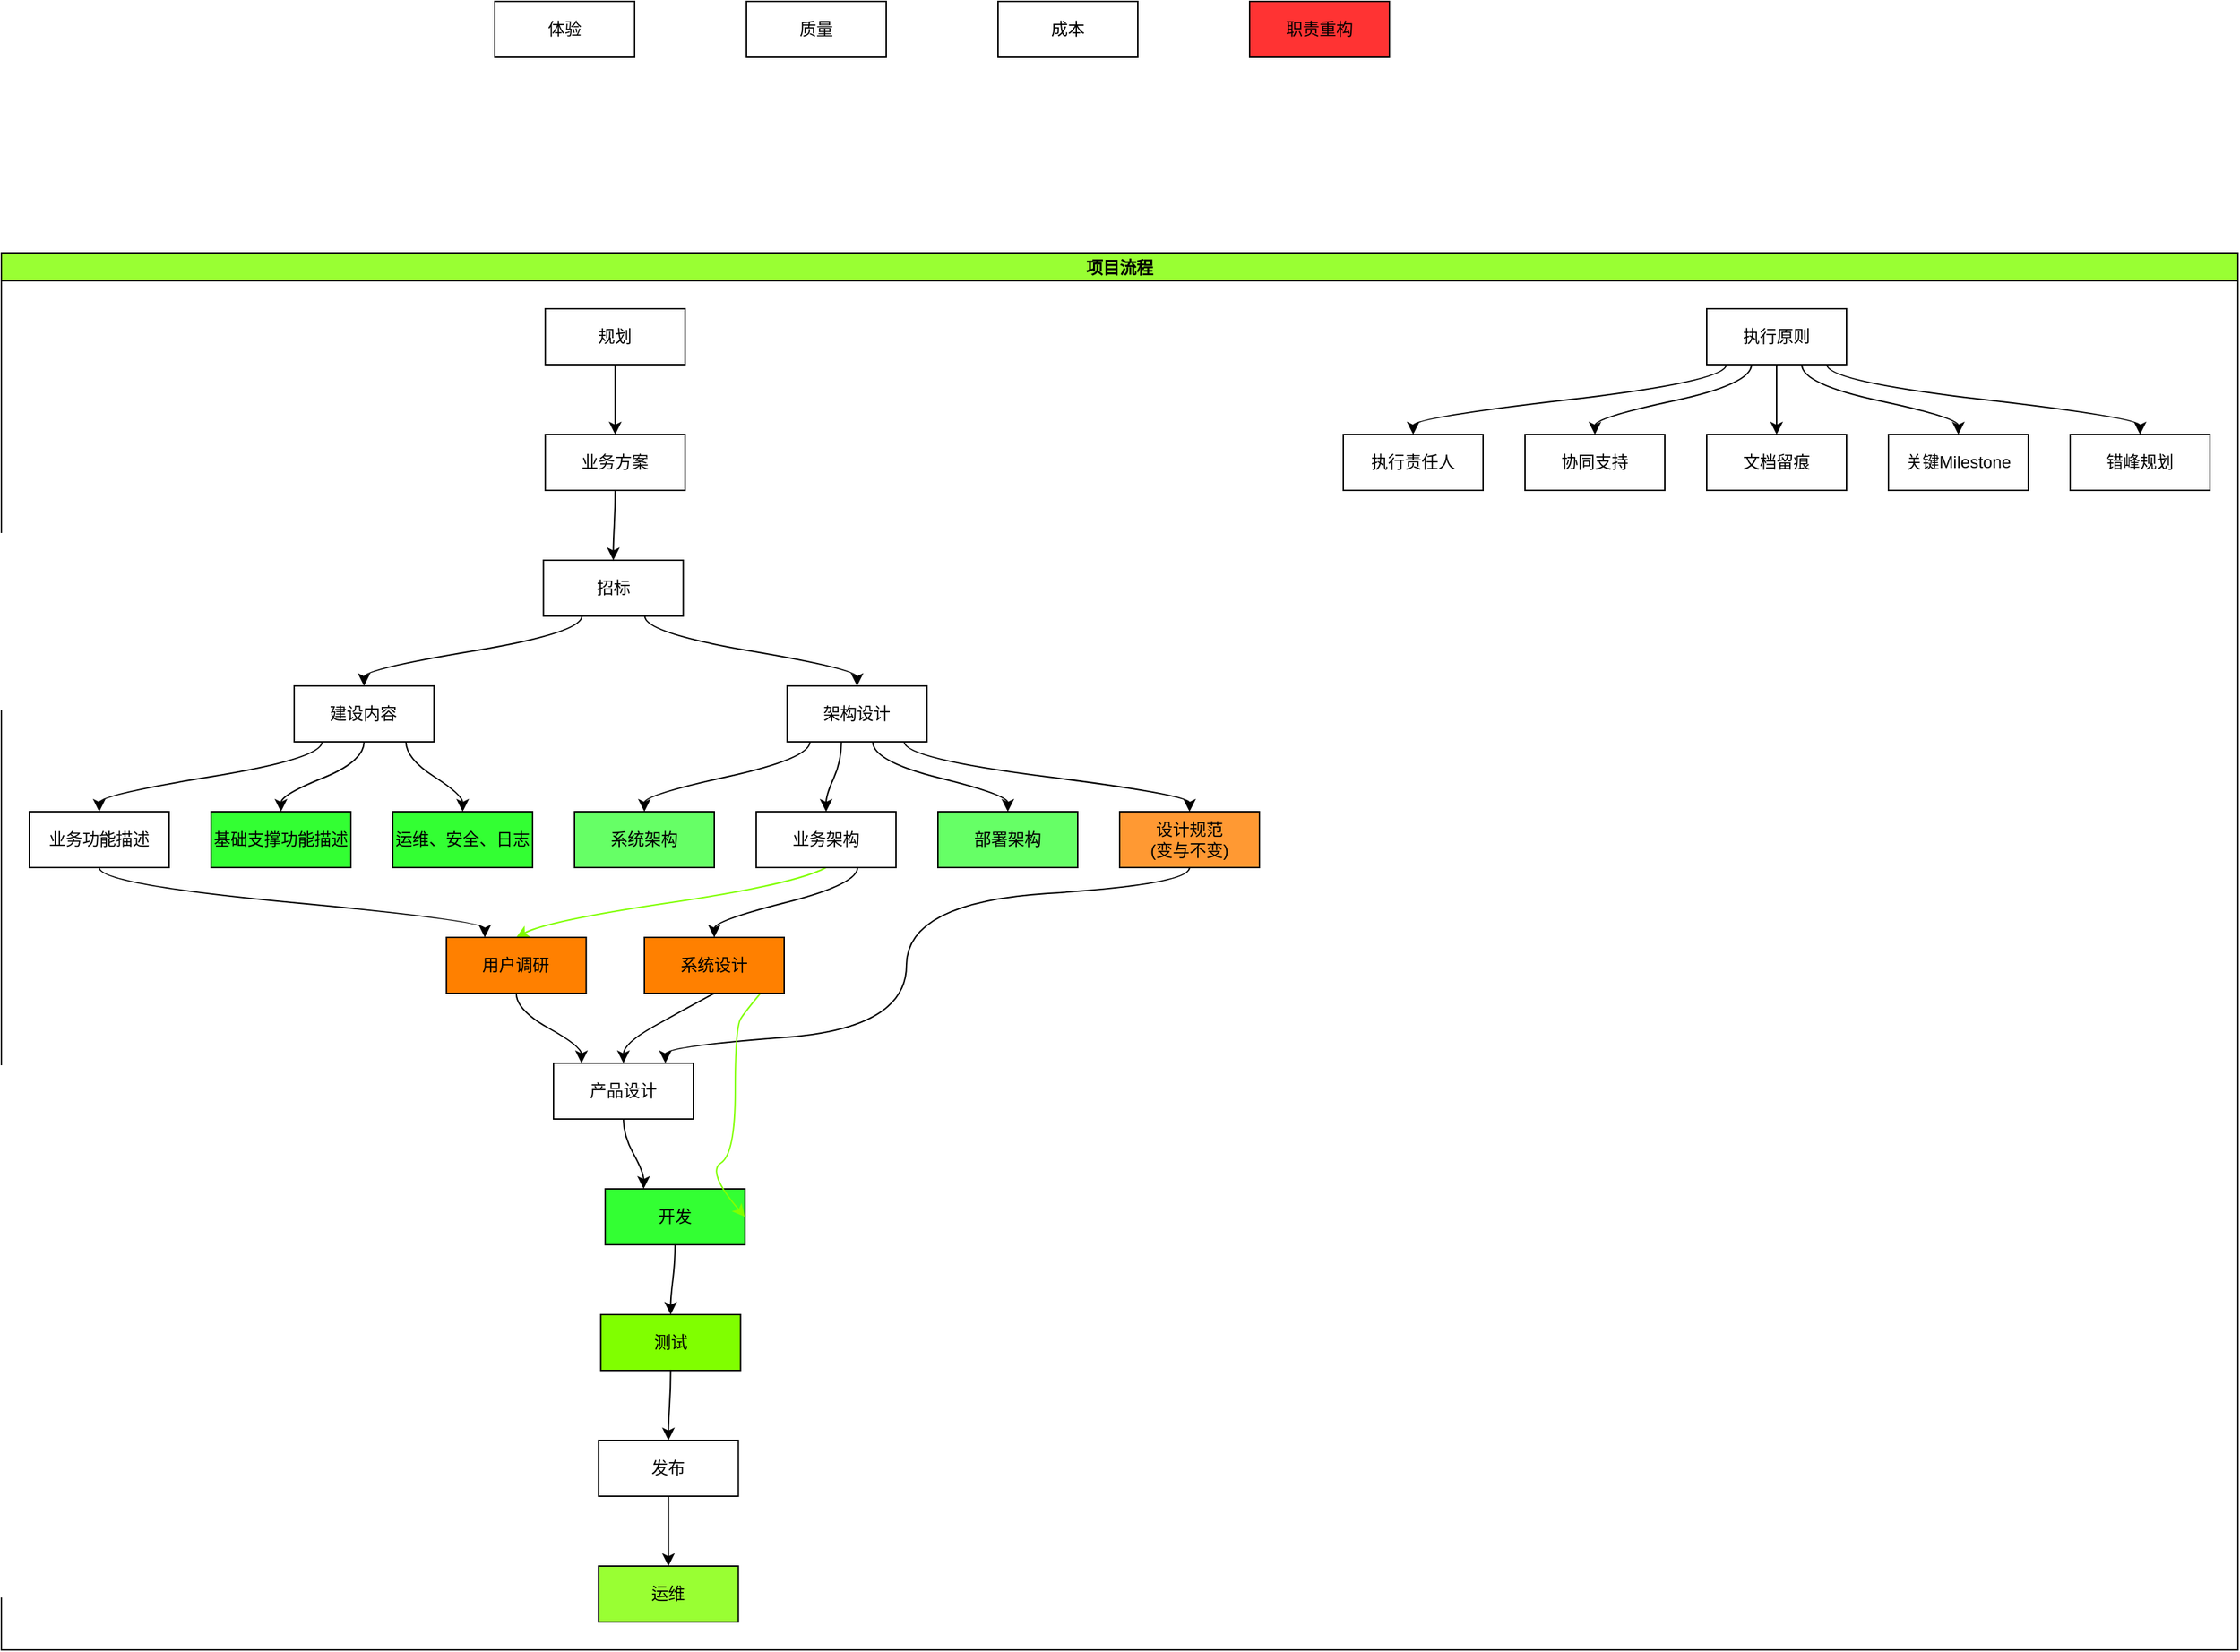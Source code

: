 <mxfile version="20.7.4" type="github" pages="6">
  <diagram id="ASxVColjz8fbyWe-uOfy" name="项目流程">
    <mxGraphModel dx="2713" dy="1917" grid="1" gridSize="10" guides="1" tooltips="1" connect="1" arrows="1" fold="1" page="1" pageScale="1" pageWidth="827" pageHeight="1169" math="0" shadow="0">
      <root>
        <mxCell id="0" />
        <mxCell id="1" parent="0" />
        <mxCell id="nSS7TuzkqzkizibZuHh8-1" value="项目流程" style="swimlane;startSize=20;horizontal=1;childLayout=flowLayout;flowOrientation=north;resizable=0;interRankCellSpacing=50;containerType=tree;fillColor=#99FF33;" parent="1" vertex="1">
          <mxGeometry x="-773" y="40" width="1600" height="1000" as="geometry" />
        </mxCell>
        <mxCell id="nSS7TuzkqzkizibZuHh8-2" value="规划" style="whiteSpace=wrap;html=1;" parent="nSS7TuzkqzkizibZuHh8-1" vertex="1">
          <mxGeometry x="389.119" y="40" width="100" height="40" as="geometry" />
        </mxCell>
        <mxCell id="nSS7TuzkqzkizibZuHh8-3" value="业务方案" style="whiteSpace=wrap;html=1;" parent="nSS7TuzkqzkizibZuHh8-1" vertex="1">
          <mxGeometry x="389.119" y="130" width="100" height="40" as="geometry" />
        </mxCell>
        <mxCell id="nSS7TuzkqzkizibZuHh8-4" value="" style="html=1;curved=1;rounded=0;noEdgeStyle=1;orthogonal=1;" parent="nSS7TuzkqzkizibZuHh8-1" source="nSS7TuzkqzkizibZuHh8-2" target="nSS7TuzkqzkizibZuHh8-3" edge="1">
          <mxGeometry relative="1" as="geometry">
            <Array as="points">
              <mxPoint x="439.119" y="92" />
              <mxPoint x="439.119" y="118" />
            </Array>
          </mxGeometry>
        </mxCell>
        <mxCell id="nSS7TuzkqzkizibZuHh8-12" value="" style="html=1;curved=1;rounded=0;noEdgeStyle=1;orthogonal=1;" parent="nSS7TuzkqzkizibZuHh8-1" source="nSS7TuzkqzkizibZuHh8-3" target="nSS7TuzkqzkizibZuHh8-13" edge="1">
          <mxGeometry relative="1" as="geometry">
            <mxPoint x="2030" y="3660" as="sourcePoint" />
            <Array as="points">
              <mxPoint x="439.119" y="182" />
              <mxPoint x="437.778" y="208" />
            </Array>
          </mxGeometry>
        </mxCell>
        <mxCell id="nSS7TuzkqzkizibZuHh8-13" value="招标" style="whiteSpace=wrap;html=1;" parent="nSS7TuzkqzkizibZuHh8-1" vertex="1">
          <mxGeometry x="387.778" y="220" width="100" height="40" as="geometry" />
        </mxCell>
        <mxCell id="nSS7TuzkqzkizibZuHh8-14" value="" style="html=1;curved=1;rounded=0;noEdgeStyle=1;orthogonal=1;" parent="nSS7TuzkqzkizibZuHh8-1" source="nSS7TuzkqzkizibZuHh8-13" target="nSS7TuzkqzkizibZuHh8-15" edge="1">
          <mxGeometry relative="1" as="geometry">
            <mxPoint x="1990" y="3670" as="sourcePoint" />
            <Array as="points">
              <mxPoint x="415.278" y="272" />
              <mxPoint x="259.445" y="298" />
            </Array>
          </mxGeometry>
        </mxCell>
        <mxCell id="nSS7TuzkqzkizibZuHh8-15" value="建设内容" style="whiteSpace=wrap;html=1;" parent="nSS7TuzkqzkizibZuHh8-1" vertex="1">
          <mxGeometry x="209.445" y="310" width="100" height="40" as="geometry" />
        </mxCell>
        <mxCell id="nSS7TuzkqzkizibZuHh8-16" value="" style="html=1;curved=1;rounded=0;noEdgeStyle=1;orthogonal=1;" parent="nSS7TuzkqzkizibZuHh8-1" source="nSS7TuzkqzkizibZuHh8-13" target="nSS7TuzkqzkizibZuHh8-17" edge="1">
          <mxGeometry relative="1" as="geometry">
            <mxPoint x="1930" y="3550" as="sourcePoint" />
            <Array as="points">
              <mxPoint x="460.278" y="272" />
              <mxPoint x="612.154" y="298" />
            </Array>
          </mxGeometry>
        </mxCell>
        <mxCell id="nSS7TuzkqzkizibZuHh8-17" value="架构设计" style="whiteSpace=wrap;html=1;" parent="nSS7TuzkqzkizibZuHh8-1" vertex="1">
          <mxGeometry x="562.154" y="310" width="100" height="40" as="geometry" />
        </mxCell>
        <mxCell id="nSS7TuzkqzkizibZuHh8-18" value="" style="html=1;curved=1;rounded=0;noEdgeStyle=1;orthogonal=1;" parent="nSS7TuzkqzkizibZuHh8-1" source="nSS7TuzkqzkizibZuHh8-15" target="nSS7TuzkqzkizibZuHh8-19" edge="1">
          <mxGeometry relative="1" as="geometry">
            <mxPoint x="1912.5" y="3520" as="sourcePoint" />
            <Array as="points">
              <mxPoint x="229.445" y="362" />
              <mxPoint x="70" y="388" />
            </Array>
          </mxGeometry>
        </mxCell>
        <mxCell id="nSS7TuzkqzkizibZuHh8-19" value="业务功能描述" style="whiteSpace=wrap;html=1;" parent="nSS7TuzkqzkizibZuHh8-1" vertex="1">
          <mxGeometry x="20" y="400" width="100" height="40" as="geometry" />
        </mxCell>
        <mxCell id="nSS7TuzkqzkizibZuHh8-20" value="" style="html=1;curved=1;rounded=0;noEdgeStyle=1;orthogonal=1;" parent="nSS7TuzkqzkizibZuHh8-1" source="nSS7TuzkqzkizibZuHh8-15" target="nSS7TuzkqzkizibZuHh8-21" edge="1">
          <mxGeometry relative="1" as="geometry">
            <mxPoint x="1872.5" y="3440" as="sourcePoint" />
            <Array as="points">
              <mxPoint x="259.445" y="364" />
              <mxPoint x="200" y="388" />
            </Array>
          </mxGeometry>
        </mxCell>
        <mxCell id="nSS7TuzkqzkizibZuHh8-21" value="基础支撑功能描述" style="whiteSpace=wrap;html=1;fillColor=#33FF33;" parent="nSS7TuzkqzkizibZuHh8-1" vertex="1">
          <mxGeometry x="150" y="400" width="100" height="40" as="geometry" />
        </mxCell>
        <mxCell id="nSS7TuzkqzkizibZuHh8-22" value="" style="html=1;curved=1;rounded=0;noEdgeStyle=1;orthogonal=1;" parent="nSS7TuzkqzkizibZuHh8-1" source="nSS7TuzkqzkizibZuHh8-17" target="nSS7TuzkqzkizibZuHh8-23" edge="1">
          <mxGeometry relative="1" as="geometry">
            <mxPoint x="1897.5" y="3400" as="sourcePoint" />
            <Array as="points">
              <mxPoint x="578.404" y="362" />
              <mxPoint x="460" y="388" />
            </Array>
          </mxGeometry>
        </mxCell>
        <mxCell id="nSS7TuzkqzkizibZuHh8-23" value="系统架构" style="whiteSpace=wrap;html=1;fillColor=#66FF66;" parent="nSS7TuzkqzkizibZuHh8-1" vertex="1">
          <mxGeometry x="410" y="400" width="100" height="40" as="geometry" />
        </mxCell>
        <mxCell id="nSS7TuzkqzkizibZuHh8-24" value="" style="html=1;curved=1;rounded=0;noEdgeStyle=1;orthogonal=1;" parent="nSS7TuzkqzkizibZuHh8-1" source="nSS7TuzkqzkizibZuHh8-15" target="nSS7TuzkqzkizibZuHh8-25" edge="1">
          <mxGeometry relative="1" as="geometry">
            <mxPoint x="1877.5" y="3320" as="sourcePoint" />
            <Array as="points">
              <mxPoint x="289.445" y="362" />
              <mxPoint x="330" y="388" />
            </Array>
          </mxGeometry>
        </mxCell>
        <mxCell id="nSS7TuzkqzkizibZuHh8-25" value="运维、安全、日志" style="whiteSpace=wrap;html=1;fillColor=#33FF33;" parent="nSS7TuzkqzkizibZuHh8-1" vertex="1">
          <mxGeometry x="280" y="400" width="100" height="40" as="geometry" />
        </mxCell>
        <mxCell id="nSS7TuzkqzkizibZuHh8-26" value="" style="html=1;curved=1;rounded=0;noEdgeStyle=1;orthogonal=1;" parent="nSS7TuzkqzkizibZuHh8-1" source="nSS7TuzkqzkizibZuHh8-17" target="nSS7TuzkqzkizibZuHh8-27" edge="1">
          <mxGeometry relative="1" as="geometry">
            <mxPoint x="1984.202" y="3240" as="sourcePoint" />
            <Array as="points">
              <mxPoint x="600.904" y="364" />
              <mxPoint x="590" y="388" />
            </Array>
          </mxGeometry>
        </mxCell>
        <mxCell id="nSS7TuzkqzkizibZuHh8-51" style="edgeStyle=orthogonalEdgeStyle;curved=1;rounded=0;orthogonalLoop=1;jettySize=auto;html=1;exitX=0.5;exitY=1;exitDx=0;exitDy=0;entryX=0.5;entryY=0;entryDx=0;entryDy=0;noEdgeStyle=1;orthogonal=1;strokeColor=#80FF00;" parent="nSS7TuzkqzkizibZuHh8-1" source="nSS7TuzkqzkizibZuHh8-27" target="nSS7TuzkqzkizibZuHh8-37" edge="1">
          <mxGeometry relative="1" as="geometry">
            <Array as="points">
              <mxPoint x="567.5" y="452" />
              <mxPoint x="390.833" y="478" />
            </Array>
          </mxGeometry>
        </mxCell>
        <mxCell id="nSS7TuzkqzkizibZuHh8-27" value="业务架构" style="whiteSpace=wrap;html=1;" parent="nSS7TuzkqzkizibZuHh8-1" vertex="1">
          <mxGeometry x="540" y="400" width="100" height="40" as="geometry" />
        </mxCell>
        <mxCell id="nSS7TuzkqzkizibZuHh8-28" value="" style="html=1;curved=1;rounded=0;noEdgeStyle=1;orthogonal=1;" parent="nSS7TuzkqzkizibZuHh8-1" source="nSS7TuzkqzkizibZuHh8-17" target="nSS7TuzkqzkizibZuHh8-29" edge="1">
          <mxGeometry relative="1" as="geometry">
            <mxPoint x="2012.056" y="3200" as="sourcePoint" />
            <Array as="points">
              <mxPoint x="623.404" y="364" />
              <mxPoint x="720" y="388" />
            </Array>
          </mxGeometry>
        </mxCell>
        <mxCell id="nSS7TuzkqzkizibZuHh8-29" value="部署架构" style="whiteSpace=wrap;html=1;fillColor=#66FF66;" parent="nSS7TuzkqzkizibZuHh8-1" vertex="1">
          <mxGeometry x="670" y="400" width="100" height="40" as="geometry" />
        </mxCell>
        <mxCell id="nSS7TuzkqzkizibZuHh8-30" value="" style="html=1;curved=1;rounded=0;noEdgeStyle=1;orthogonal=1;" parent="nSS7TuzkqzkizibZuHh8-1" source="nSS7TuzkqzkizibZuHh8-17" target="nSS7TuzkqzkizibZuHh8-31" edge="1">
          <mxGeometry relative="1" as="geometry">
            <mxPoint x="1917.5" y="2920" as="sourcePoint" />
            <Array as="points">
              <mxPoint x="645.904" y="362" />
              <mxPoint x="850" y="388" />
            </Array>
          </mxGeometry>
        </mxCell>
        <mxCell id="nSS7TuzkqzkizibZuHh8-50" style="edgeStyle=orthogonalEdgeStyle;curved=1;rounded=0;orthogonalLoop=1;jettySize=auto;html=1;exitX=0.5;exitY=1;exitDx=0;exitDy=0;noEdgeStyle=1;orthogonal=1;" parent="nSS7TuzkqzkizibZuHh8-1" source="nSS7TuzkqzkizibZuHh8-31" target="nSS7TuzkqzkizibZuHh8-41" edge="1">
          <mxGeometry relative="1" as="geometry">
            <Array as="points">
              <mxPoint x="850" y="452" />
              <mxPoint x="647.5" y="465" />
              <mxPoint x="647.5" y="555" />
              <mxPoint x="475" y="568" />
            </Array>
          </mxGeometry>
        </mxCell>
        <mxCell id="nSS7TuzkqzkizibZuHh8-31" value="设计规范&lt;br&gt;(变与不变)" style="whiteSpace=wrap;html=1;fillColor=#FF9933;" parent="nSS7TuzkqzkizibZuHh8-1" vertex="1">
          <mxGeometry x="800" y="400" width="100" height="40" as="geometry" />
        </mxCell>
        <mxCell id="nSS7TuzkqzkizibZuHh8-36" value="" style="html=1;curved=1;rounded=0;noEdgeStyle=1;orthogonal=1;" parent="nSS7TuzkqzkizibZuHh8-1" source="nSS7TuzkqzkizibZuHh8-19" target="nSS7TuzkqzkizibZuHh8-37" edge="1">
          <mxGeometry relative="1" as="geometry">
            <mxPoint x="1629.445" y="2810" as="sourcePoint" />
            <Array as="points">
              <mxPoint x="70" y="452" />
              <mxPoint x="345.833" y="478" />
            </Array>
          </mxGeometry>
        </mxCell>
        <mxCell id="nSS7TuzkqzkizibZuHh8-37" value="用户调研" style="whiteSpace=wrap;html=1;fillColor=#FF8000;" parent="nSS7TuzkqzkizibZuHh8-1" vertex="1">
          <mxGeometry x="318.333" y="490" width="100" height="40" as="geometry" />
        </mxCell>
        <mxCell id="nSS7TuzkqzkizibZuHh8-40" value="" style="html=1;curved=1;rounded=0;noEdgeStyle=1;orthogonal=1;" parent="nSS7TuzkqzkizibZuHh8-1" source="nSS7TuzkqzkizibZuHh8-37" target="nSS7TuzkqzkizibZuHh8-41" edge="1">
          <mxGeometry relative="1" as="geometry">
            <mxPoint x="1390" y="2740" as="sourcePoint" />
            <Array as="points">
              <mxPoint x="368.333" y="542" />
              <mxPoint x="415" y="568" />
            </Array>
          </mxGeometry>
        </mxCell>
        <mxCell id="nSS7TuzkqzkizibZuHh8-41" value="产品设计" style="whiteSpace=wrap;html=1;" parent="nSS7TuzkqzkizibZuHh8-1" vertex="1">
          <mxGeometry x="395" y="580" width="100" height="40" as="geometry" />
        </mxCell>
        <mxCell id="nSS7TuzkqzkizibZuHh8-46" value="执行原则" style="whiteSpace=wrap;html=1;" parent="nSS7TuzkqzkizibZuHh8-1" vertex="1">
          <mxGeometry x="1220" y="40" width="100" height="40" as="geometry" />
        </mxCell>
        <mxCell id="nSS7TuzkqzkizibZuHh8-52" value="" style="edgeStyle=orthogonalEdgeStyle;curved=1;rounded=0;orthogonalLoop=1;jettySize=auto;html=1;noEdgeStyle=1;orthogonal=1;" parent="nSS7TuzkqzkizibZuHh8-1" source="nSS7TuzkqzkizibZuHh8-46" target="nSS7TuzkqzkizibZuHh8-53" edge="1">
          <mxGeometry relative="1" as="geometry">
            <Array as="points">
              <mxPoint x="1234" y="92" />
              <mxPoint x="1010" y="118" />
            </Array>
          </mxGeometry>
        </mxCell>
        <mxCell id="nSS7TuzkqzkizibZuHh8-53" value="执行责任人" style="whiteSpace=wrap;html=1;" parent="nSS7TuzkqzkizibZuHh8-1" vertex="1">
          <mxGeometry x="960" y="130" width="100" height="40" as="geometry" />
        </mxCell>
        <mxCell id="nSS7TuzkqzkizibZuHh8-54" value="" style="edgeStyle=orthogonalEdgeStyle;curved=1;rounded=0;orthogonalLoop=1;jettySize=auto;html=1;noEdgeStyle=1;orthogonal=1;" parent="nSS7TuzkqzkizibZuHh8-1" source="nSS7TuzkqzkizibZuHh8-46" target="nSS7TuzkqzkizibZuHh8-55" edge="1">
          <mxGeometry relative="1" as="geometry">
            <Array as="points">
              <mxPoint x="1252" y="94" />
              <mxPoint x="1140" y="118" />
            </Array>
          </mxGeometry>
        </mxCell>
        <mxCell id="nSS7TuzkqzkizibZuHh8-55" value="协同支持" style="whiteSpace=wrap;html=1;" parent="nSS7TuzkqzkizibZuHh8-1" vertex="1">
          <mxGeometry x="1090" y="130" width="100" height="40" as="geometry" />
        </mxCell>
        <mxCell id="nSS7TuzkqzkizibZuHh8-60" value="" style="edgeStyle=orthogonalEdgeStyle;curved=1;rounded=0;orthogonalLoop=1;jettySize=auto;html=1;noEdgeStyle=1;orthogonal=1;" parent="nSS7TuzkqzkizibZuHh8-1" source="nSS7TuzkqzkizibZuHh8-46" target="nSS7TuzkqzkizibZuHh8-61" edge="1">
          <mxGeometry relative="1" as="geometry">
            <Array as="points">
              <mxPoint x="1270" y="96" />
              <mxPoint x="1270" y="118" />
            </Array>
          </mxGeometry>
        </mxCell>
        <mxCell id="nSS7TuzkqzkizibZuHh8-61" value="文档留痕" style="whiteSpace=wrap;html=1;" parent="nSS7TuzkqzkizibZuHh8-1" vertex="1">
          <mxGeometry x="1220" y="130" width="100" height="40" as="geometry" />
        </mxCell>
        <mxCell id="aRdobhjiWvzHC1EF7HCE-1" value="" style="edgeStyle=orthogonalEdgeStyle;curved=1;rounded=0;orthogonalLoop=1;jettySize=auto;html=1;noEdgeStyle=1;orthogonal=1;" parent="nSS7TuzkqzkizibZuHh8-1" source="nSS7TuzkqzkizibZuHh8-46" target="aRdobhjiWvzHC1EF7HCE-2" edge="1">
          <mxGeometry relative="1" as="geometry">
            <Array as="points">
              <mxPoint x="1288" y="94" />
              <mxPoint x="1400" y="118" />
            </Array>
          </mxGeometry>
        </mxCell>
        <mxCell id="aRdobhjiWvzHC1EF7HCE-2" value="关键Milestone" style="whiteSpace=wrap;html=1;" parent="nSS7TuzkqzkizibZuHh8-1" vertex="1">
          <mxGeometry x="1350" y="130" width="100" height="40" as="geometry" />
        </mxCell>
        <mxCell id="aRdobhjiWvzHC1EF7HCE-3" value="" style="edgeStyle=orthogonalEdgeStyle;curved=1;rounded=0;orthogonalLoop=1;jettySize=auto;html=1;noEdgeStyle=1;orthogonal=1;" parent="nSS7TuzkqzkizibZuHh8-1" source="nSS7TuzkqzkizibZuHh8-46" target="aRdobhjiWvzHC1EF7HCE-4" edge="1">
          <mxGeometry relative="1" as="geometry">
            <Array as="points">
              <mxPoint x="1306" y="92" />
              <mxPoint x="1530" y="118" />
            </Array>
          </mxGeometry>
        </mxCell>
        <mxCell id="aRdobhjiWvzHC1EF7HCE-4" value="错峰规划" style="whiteSpace=wrap;html=1;" parent="nSS7TuzkqzkizibZuHh8-1" vertex="1">
          <mxGeometry x="1480" y="130" width="100" height="40" as="geometry" />
        </mxCell>
        <mxCell id="xdc_gwJtrEJ65cndcV7r-1" value="" style="html=1;curved=1;rounded=0;noEdgeStyle=1;orthogonal=1;" parent="nSS7TuzkqzkizibZuHh8-1" source="nSS7TuzkqzkizibZuHh8-41" target="xdc_gwJtrEJ65cndcV7r-2" edge="1">
          <mxGeometry relative="1" as="geometry">
            <mxPoint x="852.649" y="1730" as="sourcePoint" />
            <Array as="points">
              <mxPoint x="445" y="632" />
              <mxPoint x="459.457" y="658" />
            </Array>
          </mxGeometry>
        </mxCell>
        <mxCell id="xdc_gwJtrEJ65cndcV7r-2" value="开发" style="whiteSpace=wrap;html=1;fillColor=#33FF33;" parent="nSS7TuzkqzkizibZuHh8-1" vertex="1">
          <mxGeometry x="431.957" y="670" width="100" height="40" as="geometry" />
        </mxCell>
        <mxCell id="xdc_gwJtrEJ65cndcV7r-3" value="" style="html=1;curved=1;rounded=0;noEdgeStyle=1;orthogonal=1;" parent="nSS7TuzkqzkizibZuHh8-1" source="nSS7TuzkqzkizibZuHh8-27" target="xdc_gwJtrEJ65cndcV7r-4" edge="1">
          <mxGeometry relative="1" as="geometry">
            <mxPoint x="1010.904" y="1470" as="sourcePoint" />
            <Array as="points">
              <mxPoint x="612.5" y="452" />
              <mxPoint x="510" y="478" />
            </Array>
          </mxGeometry>
        </mxCell>
        <mxCell id="xdc_gwJtrEJ65cndcV7r-5" style="edgeStyle=orthogonalEdgeStyle;curved=1;rounded=0;orthogonalLoop=1;jettySize=auto;html=1;exitX=1;exitY=0.5;exitDx=0;exitDy=0;entryX=1;entryY=0.5;entryDx=0;entryDy=0;strokeColor=#80FF00;noEdgeStyle=1;orthogonal=1;" parent="nSS7TuzkqzkizibZuHh8-1" source="xdc_gwJtrEJ65cndcV7r-4" target="xdc_gwJtrEJ65cndcV7r-2" edge="1">
          <mxGeometry relative="1" as="geometry">
            <Array as="points">
              <mxPoint x="532.5" y="542" />
              <mxPoint x="525" y="555" />
              <mxPoint x="525" y="645" />
              <mxPoint x="504.457" y="658" />
            </Array>
          </mxGeometry>
        </mxCell>
        <mxCell id="o2RlTnpTP3LlVNTWscLc-1" style="edgeStyle=orthogonalEdgeStyle;rounded=0;orthogonalLoop=1;jettySize=auto;html=1;exitX=0.5;exitY=1;exitDx=0;exitDy=0;orthogonal=1;curved=1;noEdgeStyle=1;" edge="1" parent="nSS7TuzkqzkizibZuHh8-1" source="xdc_gwJtrEJ65cndcV7r-4" target="nSS7TuzkqzkizibZuHh8-41">
          <mxGeometry relative="1" as="geometry">
            <Array as="points">
              <mxPoint x="487.5" y="542" />
              <mxPoint x="445" y="566" />
            </Array>
          </mxGeometry>
        </mxCell>
        <mxCell id="xdc_gwJtrEJ65cndcV7r-4" value="系统设计" style="whiteSpace=wrap;html=1;fillColor=#FF8000;" parent="nSS7TuzkqzkizibZuHh8-1" vertex="1">
          <mxGeometry x="460" y="490" width="100" height="40" as="geometry" />
        </mxCell>
        <mxCell id="xdc_gwJtrEJ65cndcV7r-6" value="" style="html=1;curved=1;rounded=0;noEdgeStyle=1;orthogonal=1;" parent="nSS7TuzkqzkizibZuHh8-1" source="xdc_gwJtrEJ65cndcV7r-2" target="xdc_gwJtrEJ65cndcV7r-7" edge="1">
          <mxGeometry relative="1" as="geometry">
            <mxPoint x="735" y="1500" as="sourcePoint" />
            <Array as="points">
              <mxPoint x="481.957" y="722" />
              <mxPoint x="478.788" y="748" />
            </Array>
          </mxGeometry>
        </mxCell>
        <mxCell id="xdc_gwJtrEJ65cndcV7r-7" value="测试" style="whiteSpace=wrap;html=1;fillColor=#80FF00;" parent="nSS7TuzkqzkizibZuHh8-1" vertex="1">
          <mxGeometry x="428.788" y="760" width="100" height="40" as="geometry" />
        </mxCell>
        <mxCell id="g0lqJnNzxHUfuUzz875k-1" value="" style="html=1;curved=1;rounded=0;noEdgeStyle=1;orthogonal=1;" parent="nSS7TuzkqzkizibZuHh8-1" source="xdc_gwJtrEJ65cndcV7r-7" target="g0lqJnNzxHUfuUzz875k-2" edge="1">
          <mxGeometry relative="1" as="geometry">
            <mxPoint x="734.074" y="1510" as="sourcePoint" />
            <Array as="points">
              <mxPoint x="478.788" y="812" />
              <mxPoint x="477.203" y="838" />
            </Array>
          </mxGeometry>
        </mxCell>
        <mxCell id="g0lqJnNzxHUfuUzz875k-2" value="发布" style="whiteSpace=wrap;html=1;" parent="nSS7TuzkqzkizibZuHh8-1" vertex="1">
          <mxGeometry x="427.203" y="850" width="100" height="40" as="geometry" />
        </mxCell>
        <mxCell id="g0lqJnNzxHUfuUzz875k-3" value="" style="html=1;curved=1;rounded=0;noEdgeStyle=1;orthogonal=1;" parent="nSS7TuzkqzkizibZuHh8-1" source="g0lqJnNzxHUfuUzz875k-2" target="g0lqJnNzxHUfuUzz875k-4" edge="1">
          <mxGeometry relative="1" as="geometry">
            <mxPoint x="692.531" y="1520" as="sourcePoint" />
            <Array as="points">
              <mxPoint x="477.203" y="902" />
              <mxPoint x="477.203" y="928" />
            </Array>
          </mxGeometry>
        </mxCell>
        <mxCell id="g0lqJnNzxHUfuUzz875k-4" value="运维" style="whiteSpace=wrap;html=1;fillColor=#99FF33;" parent="nSS7TuzkqzkizibZuHh8-1" vertex="1">
          <mxGeometry x="427.203" y="940" width="100" height="40" as="geometry" />
        </mxCell>
        <mxCell id="nSS7TuzkqzkizibZuHh8-57" value="体验" style="whiteSpace=wrap;html=1;" parent="1" vertex="1">
          <mxGeometry x="-420" y="-140" width="100" height="40" as="geometry" />
        </mxCell>
        <mxCell id="nSS7TuzkqzkizibZuHh8-58" value="质量" style="whiteSpace=wrap;html=1;" parent="1" vertex="1">
          <mxGeometry x="-240" y="-140" width="100" height="40" as="geometry" />
        </mxCell>
        <mxCell id="nSS7TuzkqzkizibZuHh8-59" value="成本" style="whiteSpace=wrap;html=1;" parent="1" vertex="1">
          <mxGeometry x="-60" y="-140" width="100" height="40" as="geometry" />
        </mxCell>
        <mxCell id="eRs92ejxW9C6elwfvXIq-1" value="职责重构" style="whiteSpace=wrap;html=1;fillColor=#FF3333;" parent="1" vertex="1">
          <mxGeometry x="120" y="-140" width="100" height="40" as="geometry" />
        </mxCell>
      </root>
    </mxGraphModel>
  </diagram>
  <diagram id="TtB7g6AG5ayT_vUXqMfW" name="组织协作">
    <mxGraphModel dx="1886" dy="748" grid="1" gridSize="10" guides="1" tooltips="1" connect="1" arrows="1" fold="1" page="1" pageScale="1" pageWidth="827" pageHeight="1169" math="0" shadow="0">
      <root>
        <mxCell id="0" />
        <mxCell id="1" parent="0" />
        <mxCell id="KZc5xZnFGvZ-wzR2MVnk-19" style="edgeStyle=orthogonalEdgeStyle;curved=1;rounded=0;orthogonalLoop=1;jettySize=auto;html=1;exitX=0.5;exitY=1;exitDx=0;exitDy=0;entryX=0.5;entryY=0;entryDx=0;entryDy=0;" edge="1" parent="1" source="M7md-u3n_PpTCDcD8EhM-9" target="KZc5xZnFGvZ-wzR2MVnk-1">
          <mxGeometry relative="1" as="geometry">
            <Array as="points">
              <mxPoint x="299" y="200" />
              <mxPoint x="220" y="200" />
              <mxPoint x="220" y="285" />
              <mxPoint x="234" y="285" />
            </Array>
          </mxGeometry>
        </mxCell>
        <mxCell id="KZc5xZnFGvZ-wzR2MVnk-20" style="edgeStyle=orthogonalEdgeStyle;curved=1;rounded=0;orthogonalLoop=1;jettySize=auto;html=1;exitX=0.75;exitY=1;exitDx=0;exitDy=0;entryX=0.5;entryY=0;entryDx=0;entryDy=0;" edge="1" parent="1" source="M7md-u3n_PpTCDcD8EhM-9" target="KZc5xZnFGvZ-wzR2MVnk-2">
          <mxGeometry relative="1" as="geometry">
            <Array as="points">
              <mxPoint x="370" y="180" />
              <mxPoint x="370" y="285" />
              <mxPoint x="414" y="285" />
            </Array>
          </mxGeometry>
        </mxCell>
        <mxCell id="KZc5xZnFGvZ-wzR2MVnk-21" style="edgeStyle=orthogonalEdgeStyle;curved=1;rounded=0;orthogonalLoop=1;jettySize=auto;html=1;exitX=1;exitY=0.5;exitDx=0;exitDy=0;" edge="1" parent="1" source="M7md-u3n_PpTCDcD8EhM-9" target="KZc5xZnFGvZ-wzR2MVnk-3">
          <mxGeometry relative="1" as="geometry">
            <Array as="points">
              <mxPoint x="359" y="300" />
              <mxPoint x="594" y="300" />
            </Array>
          </mxGeometry>
        </mxCell>
        <mxCell id="M7md-u3n_PpTCDcD8EhM-9" value="产品" style="rounded=1;whiteSpace=wrap;html=1;fillColor=#CCCCCC;" parent="1" vertex="1">
          <mxGeometry x="239" y="120" width="120" height="60" as="geometry" />
        </mxCell>
        <mxCell id="KZc5xZnFGvZ-wzR2MVnk-16" style="edgeStyle=orthogonalEdgeStyle;curved=1;rounded=0;orthogonalLoop=1;jettySize=auto;html=1;exitX=0.25;exitY=1;exitDx=0;exitDy=0;" edge="1" parent="1" source="M7md-u3n_PpTCDcD8EhM-10" target="KZc5xZnFGvZ-wzR2MVnk-1">
          <mxGeometry relative="1" as="geometry">
            <Array as="points">
              <mxPoint x="170" y="180" />
              <mxPoint x="170" y="285" />
              <mxPoint x="234" y="285" />
            </Array>
          </mxGeometry>
        </mxCell>
        <mxCell id="KZc5xZnFGvZ-wzR2MVnk-17" style="edgeStyle=orthogonalEdgeStyle;curved=1;rounded=0;orthogonalLoop=1;jettySize=auto;html=1;exitX=1;exitY=1;exitDx=0;exitDy=0;entryX=0.5;entryY=0;entryDx=0;entryDy=0;" edge="1" parent="1" source="M7md-u3n_PpTCDcD8EhM-10" target="KZc5xZnFGvZ-wzR2MVnk-2">
          <mxGeometry relative="1" as="geometry" />
        </mxCell>
        <mxCell id="KZc5xZnFGvZ-wzR2MVnk-18" style="edgeStyle=orthogonalEdgeStyle;curved=1;rounded=0;orthogonalLoop=1;jettySize=auto;html=1;exitX=1;exitY=0.5;exitDx=0;exitDy=0;" edge="1" parent="1" source="M7md-u3n_PpTCDcD8EhM-10" target="KZc5xZnFGvZ-wzR2MVnk-3">
          <mxGeometry relative="1" as="geometry">
            <Array as="points">
              <mxPoint x="159" y="320" />
              <mxPoint x="594" y="320" />
            </Array>
          </mxGeometry>
        </mxCell>
        <mxCell id="M7md-u3n_PpTCDcD8EhM-10" value="方案" style="rounded=1;whiteSpace=wrap;html=1;fillColor=#CCCCCC;" parent="1" vertex="1">
          <mxGeometry x="39" y="120" width="120" height="60" as="geometry" />
        </mxCell>
        <mxCell id="KZc5xZnFGvZ-wzR2MVnk-22" style="edgeStyle=orthogonalEdgeStyle;curved=1;rounded=0;orthogonalLoop=1;jettySize=auto;html=1;exitX=0.25;exitY=1;exitDx=0;exitDy=0;" edge="1" parent="1" source="M7md-u3n_PpTCDcD8EhM-11" target="KZc5xZnFGvZ-wzR2MVnk-1">
          <mxGeometry relative="1" as="geometry">
            <Array as="points">
              <mxPoint x="420" y="180" />
              <mxPoint x="420" y="285" />
              <mxPoint x="234" y="285" />
            </Array>
          </mxGeometry>
        </mxCell>
        <mxCell id="KZc5xZnFGvZ-wzR2MVnk-23" style="edgeStyle=orthogonalEdgeStyle;curved=1;rounded=0;orthogonalLoop=1;jettySize=auto;html=1;exitX=0.5;exitY=1;exitDx=0;exitDy=0;entryX=0.5;entryY=0;entryDx=0;entryDy=0;" edge="1" parent="1" source="M7md-u3n_PpTCDcD8EhM-11" target="KZc5xZnFGvZ-wzR2MVnk-2">
          <mxGeometry relative="1" as="geometry">
            <Array as="points">
              <mxPoint x="440" y="180" />
              <mxPoint x="440" y="300" />
              <mxPoint x="414" y="300" />
            </Array>
          </mxGeometry>
        </mxCell>
        <mxCell id="KZc5xZnFGvZ-wzR2MVnk-24" style="edgeStyle=orthogonalEdgeStyle;curved=1;rounded=0;orthogonalLoop=1;jettySize=auto;html=1;exitX=0.75;exitY=1;exitDx=0;exitDy=0;" edge="1" parent="1" source="M7md-u3n_PpTCDcD8EhM-11" target="KZc5xZnFGvZ-wzR2MVnk-3">
          <mxGeometry relative="1" as="geometry">
            <Array as="points">
              <mxPoint x="590" y="180" />
              <mxPoint x="590" y="285" />
              <mxPoint x="594" y="285" />
            </Array>
          </mxGeometry>
        </mxCell>
        <mxCell id="M7md-u3n_PpTCDcD8EhM-11" value="项目经理" style="rounded=1;whiteSpace=wrap;html=1;fillColor=#CCCCCC;" parent="1" vertex="1">
          <mxGeometry x="449" y="120" width="120" height="60" as="geometry" />
        </mxCell>
        <mxCell id="KZc5xZnFGvZ-wzR2MVnk-25" style="edgeStyle=orthogonalEdgeStyle;curved=1;rounded=0;orthogonalLoop=1;jettySize=auto;html=1;exitX=0;exitY=1;exitDx=0;exitDy=0;entryX=0.5;entryY=0;entryDx=0;entryDy=0;" edge="1" parent="1" source="M7md-u3n_PpTCDcD8EhM-12" target="KZc5xZnFGvZ-wzR2MVnk-1">
          <mxGeometry relative="1" as="geometry" />
        </mxCell>
        <mxCell id="KZc5xZnFGvZ-wzR2MVnk-26" style="edgeStyle=orthogonalEdgeStyle;curved=1;rounded=0;orthogonalLoop=1;jettySize=auto;html=1;exitX=0.25;exitY=1;exitDx=0;exitDy=0;entryX=0.5;entryY=0;entryDx=0;entryDy=0;" edge="1" parent="1" source="M7md-u3n_PpTCDcD8EhM-12" target="KZc5xZnFGvZ-wzR2MVnk-2">
          <mxGeometry relative="1" as="geometry" />
        </mxCell>
        <mxCell id="KZc5xZnFGvZ-wzR2MVnk-27" style="edgeStyle=orthogonalEdgeStyle;curved=1;rounded=0;orthogonalLoop=1;jettySize=auto;html=1;exitX=0;exitY=0.5;exitDx=0;exitDy=0;entryX=0.44;entryY=0.025;entryDx=0;entryDy=0;entryPerimeter=0;" edge="1" parent="1" source="M7md-u3n_PpTCDcD8EhM-12" target="KZc5xZnFGvZ-wzR2MVnk-3">
          <mxGeometry relative="1" as="geometry" />
        </mxCell>
        <mxCell id="M7md-u3n_PpTCDcD8EhM-12" value="UI" style="rounded=1;whiteSpace=wrap;html=1;fillColor=#CCCCCC;" parent="1" vertex="1">
          <mxGeometry x="669" y="120" width="120" height="60" as="geometry" />
        </mxCell>
        <mxCell id="KZc5xZnFGvZ-wzR2MVnk-4" style="edgeStyle=orthogonalEdgeStyle;curved=1;rounded=0;orthogonalLoop=1;jettySize=auto;html=1;exitX=0.5;exitY=1;exitDx=0;exitDy=0;" edge="1" parent="1" source="M7md-u3n_PpTCDcD8EhM-13" target="KZc5xZnFGvZ-wzR2MVnk-1">
          <mxGeometry relative="1" as="geometry" />
        </mxCell>
        <mxCell id="KZc5xZnFGvZ-wzR2MVnk-7" style="edgeStyle=orthogonalEdgeStyle;curved=1;rounded=0;orthogonalLoop=1;jettySize=auto;html=1;exitX=0.75;exitY=1;exitDx=0;exitDy=0;" edge="1" parent="1" source="M7md-u3n_PpTCDcD8EhM-13">
          <mxGeometry relative="1" as="geometry">
            <mxPoint x="410" y="400" as="targetPoint" />
          </mxGeometry>
        </mxCell>
        <mxCell id="KZc5xZnFGvZ-wzR2MVnk-15" style="edgeStyle=orthogonalEdgeStyle;curved=1;rounded=0;orthogonalLoop=1;jettySize=auto;html=1;exitX=0.25;exitY=1;exitDx=0;exitDy=0;" edge="1" parent="1" source="M7md-u3n_PpTCDcD8EhM-13" target="KZc5xZnFGvZ-wzR2MVnk-3">
          <mxGeometry relative="1" as="geometry" />
        </mxCell>
        <mxCell id="M7md-u3n_PpTCDcD8EhM-13" value="前端" style="rounded=1;whiteSpace=wrap;html=1;fillColor=#CCCCCC;" parent="1" vertex="1">
          <mxGeometry x="39" y="220" width="120" height="60" as="geometry" />
        </mxCell>
        <mxCell id="KZc5xZnFGvZ-wzR2MVnk-5" style="edgeStyle=orthogonalEdgeStyle;curved=1;rounded=0;orthogonalLoop=1;jettySize=auto;html=1;entryX=0.5;entryY=0;entryDx=0;entryDy=0;" edge="1" parent="1" source="M7md-u3n_PpTCDcD8EhM-14" target="KZc5xZnFGvZ-wzR2MVnk-1">
          <mxGeometry relative="1" as="geometry" />
        </mxCell>
        <mxCell id="KZc5xZnFGvZ-wzR2MVnk-6" style="edgeStyle=orthogonalEdgeStyle;curved=1;rounded=0;orthogonalLoop=1;jettySize=auto;html=1;exitX=0.75;exitY=1;exitDx=0;exitDy=0;" edge="1" parent="1" source="M7md-u3n_PpTCDcD8EhM-14" target="KZc5xZnFGvZ-wzR2MVnk-2">
          <mxGeometry relative="1" as="geometry" />
        </mxCell>
        <mxCell id="KZc5xZnFGvZ-wzR2MVnk-14" style="edgeStyle=orthogonalEdgeStyle;curved=1;rounded=0;orthogonalLoop=1;jettySize=auto;html=1;exitX=0.25;exitY=1;exitDx=0;exitDy=0;entryX=0.5;entryY=0;entryDx=0;entryDy=0;" edge="1" parent="1" source="M7md-u3n_PpTCDcD8EhM-14" target="KZc5xZnFGvZ-wzR2MVnk-3">
          <mxGeometry relative="1" as="geometry" />
        </mxCell>
        <mxCell id="M7md-u3n_PpTCDcD8EhM-14" value="后端" style="rounded=1;whiteSpace=wrap;html=1;fillColor=#CCCCCC;" parent="1" vertex="1">
          <mxGeometry x="239" y="220" width="120" height="60" as="geometry" />
        </mxCell>
        <mxCell id="KZc5xZnFGvZ-wzR2MVnk-8" style="edgeStyle=orthogonalEdgeStyle;curved=1;rounded=0;orthogonalLoop=1;jettySize=auto;html=1;exitX=0.25;exitY=1;exitDx=0;exitDy=0;entryX=0.5;entryY=0;entryDx=0;entryDy=0;" edge="1" parent="1" source="M7md-u3n_PpTCDcD8EhM-15" target="KZc5xZnFGvZ-wzR2MVnk-1">
          <mxGeometry relative="1" as="geometry" />
        </mxCell>
        <mxCell id="KZc5xZnFGvZ-wzR2MVnk-9" style="edgeStyle=orthogonalEdgeStyle;curved=1;rounded=0;orthogonalLoop=1;jettySize=auto;html=1;exitX=0.5;exitY=1;exitDx=0;exitDy=0;" edge="1" parent="1" source="M7md-u3n_PpTCDcD8EhM-15" target="KZc5xZnFGvZ-wzR2MVnk-2">
          <mxGeometry relative="1" as="geometry" />
        </mxCell>
        <mxCell id="KZc5xZnFGvZ-wzR2MVnk-13" style="edgeStyle=orthogonalEdgeStyle;curved=1;rounded=0;orthogonalLoop=1;jettySize=auto;html=1;exitX=0.75;exitY=1;exitDx=0;exitDy=0;" edge="1" parent="1" source="M7md-u3n_PpTCDcD8EhM-15">
          <mxGeometry relative="1" as="geometry">
            <mxPoint x="590" y="390" as="targetPoint" />
          </mxGeometry>
        </mxCell>
        <mxCell id="M7md-u3n_PpTCDcD8EhM-15" value="测试" style="rounded=1;whiteSpace=wrap;html=1;fillColor=#CCCCCC;" parent="1" vertex="1">
          <mxGeometry x="449" y="220" width="120" height="60" as="geometry" />
        </mxCell>
        <mxCell id="KZc5xZnFGvZ-wzR2MVnk-10" style="edgeStyle=orthogonalEdgeStyle;curved=1;rounded=0;orthogonalLoop=1;jettySize=auto;html=1;exitX=0.25;exitY=1;exitDx=0;exitDy=0;" edge="1" parent="1" source="M7md-u3n_PpTCDcD8EhM-16" target="KZc5xZnFGvZ-wzR2MVnk-1">
          <mxGeometry relative="1" as="geometry" />
        </mxCell>
        <mxCell id="KZc5xZnFGvZ-wzR2MVnk-11" style="edgeStyle=orthogonalEdgeStyle;curved=1;rounded=0;orthogonalLoop=1;jettySize=auto;html=1;exitX=0.5;exitY=1;exitDx=0;exitDy=0;entryX=0.5;entryY=0;entryDx=0;entryDy=0;" edge="1" parent="1" source="M7md-u3n_PpTCDcD8EhM-16" target="KZc5xZnFGvZ-wzR2MVnk-2">
          <mxGeometry relative="1" as="geometry" />
        </mxCell>
        <mxCell id="KZc5xZnFGvZ-wzR2MVnk-12" style="edgeStyle=orthogonalEdgeStyle;curved=1;rounded=0;orthogonalLoop=1;jettySize=auto;html=1;exitX=0.75;exitY=1;exitDx=0;exitDy=0;entryX=0.5;entryY=0;entryDx=0;entryDy=0;" edge="1" parent="1" source="M7md-u3n_PpTCDcD8EhM-16" target="KZc5xZnFGvZ-wzR2MVnk-3">
          <mxGeometry relative="1" as="geometry" />
        </mxCell>
        <mxCell id="M7md-u3n_PpTCDcD8EhM-16" value="运维" style="rounded=1;whiteSpace=wrap;html=1;fillColor=#CCCCCC;" parent="1" vertex="1">
          <mxGeometry x="669" y="220" width="120" height="60" as="geometry" />
        </mxCell>
        <mxCell id="KZc5xZnFGvZ-wzR2MVnk-1" value="体验" style="whiteSpace=wrap;html=1;" vertex="1" parent="1">
          <mxGeometry x="184" y="390" width="100" height="40" as="geometry" />
        </mxCell>
        <mxCell id="KZc5xZnFGvZ-wzR2MVnk-2" value="质量" style="whiteSpace=wrap;html=1;" vertex="1" parent="1">
          <mxGeometry x="364" y="390" width="100" height="40" as="geometry" />
        </mxCell>
        <mxCell id="KZc5xZnFGvZ-wzR2MVnk-3" value="成本" style="whiteSpace=wrap;html=1;" vertex="1" parent="1">
          <mxGeometry x="544" y="390" width="100" height="40" as="geometry" />
        </mxCell>
      </root>
    </mxGraphModel>
  </diagram>
  <diagram id="SI160UhROcme6yGp5jml" name="矩阵指标机制">
    <mxGraphModel dx="1886" dy="748" grid="1" gridSize="10" guides="1" tooltips="1" connect="1" arrows="1" fold="1" page="1" pageScale="1" pageWidth="827" pageHeight="1169" math="0" shadow="0">
      <root>
        <mxCell id="0" />
        <mxCell id="1" parent="0" />
        <mxCell id="1SgQtd9y9VMhv90id-1h-37" value="" style="swimlane;startSize=20;horizontal=0;childLayout=treeLayout;horizontalTree=1;resizable=0;containerType=tree;fillColor=#CCCCCC;" parent="1" vertex="1">
          <mxGeometry x="70" width="310" height="480" as="geometry" />
        </mxCell>
        <mxCell id="1SgQtd9y9VMhv90id-1h-38" value="效率" style="whiteSpace=wrap;html=1;fillColor=#CCCCCC;" parent="1SgQtd9y9VMhv90id-1h-37" vertex="1">
          <mxGeometry x="40" y="220" width="100" height="40" as="geometry" />
        </mxCell>
        <mxCell id="1SgQtd9y9VMhv90id-1h-39" value="方案" style="whiteSpace=wrap;html=1;fillColor=#CCCCCC;" parent="1SgQtd9y9VMhv90id-1h-37" vertex="1">
          <mxGeometry x="190" y="20" width="100" height="40" as="geometry" />
        </mxCell>
        <mxCell id="1SgQtd9y9VMhv90id-1h-40" value="" style="edgeStyle=elbowEdgeStyle;elbow=horizontal;html=1;rounded=0;strokeColor=#000000;curved=1;" parent="1SgQtd9y9VMhv90id-1h-37" source="1SgQtd9y9VMhv90id-1h-38" target="1SgQtd9y9VMhv90id-1h-39" edge="1">
          <mxGeometry relative="1" as="geometry" />
        </mxCell>
        <mxCell id="1SgQtd9y9VMhv90id-1h-41" value="业务模块" style="whiteSpace=wrap;html=1;fillColor=#CCCCCC;" parent="1SgQtd9y9VMhv90id-1h-37" vertex="1">
          <mxGeometry x="190" y="100" width="100" height="40" as="geometry" />
        </mxCell>
        <mxCell id="1SgQtd9y9VMhv90id-1h-42" value="" style="edgeStyle=elbowEdgeStyle;elbow=horizontal;html=1;rounded=0;strokeColor=#000000;curved=1;" parent="1SgQtd9y9VMhv90id-1h-37" source="1SgQtd9y9VMhv90id-1h-38" target="1SgQtd9y9VMhv90id-1h-41" edge="1">
          <mxGeometry relative="1" as="geometry" />
        </mxCell>
        <mxCell id="1SgQtd9y9VMhv90id-1h-43" value="" style="edgeStyle=elbowEdgeStyle;elbow=horizontal;html=1;rounded=0;strokeColor=#000000;curved=1;" parent="1SgQtd9y9VMhv90id-1h-37" source="1SgQtd9y9VMhv90id-1h-38" target="1SgQtd9y9VMhv90id-1h-44" edge="1">
          <mxGeometry relative="1" as="geometry">
            <mxPoint x="210" y="-320" as="sourcePoint" />
          </mxGeometry>
        </mxCell>
        <mxCell id="1SgQtd9y9VMhv90id-1h-44" value="技术框架" style="whiteSpace=wrap;html=1;fillColor=#CCCCCC;" parent="1SgQtd9y9VMhv90id-1h-37" vertex="1">
          <mxGeometry x="190" y="180" width="100" height="40" as="geometry" />
        </mxCell>
        <mxCell id="1SgQtd9y9VMhv90id-1h-45" value="" style="edgeStyle=elbowEdgeStyle;elbow=horizontal;html=1;rounded=0;strokeColor=#000000;curved=1;" parent="1SgQtd9y9VMhv90id-1h-37" source="1SgQtd9y9VMhv90id-1h-38" target="1SgQtd9y9VMhv90id-1h-46" edge="1">
          <mxGeometry relative="1" as="geometry">
            <mxPoint x="210" y="-240" as="sourcePoint" />
          </mxGeometry>
        </mxCell>
        <mxCell id="1SgQtd9y9VMhv90id-1h-46" value="基础服务" style="whiteSpace=wrap;html=1;fillColor=#CCCCCC;" parent="1SgQtd9y9VMhv90id-1h-37" vertex="1">
          <mxGeometry x="190" y="260" width="100" height="40" as="geometry" />
        </mxCell>
        <mxCell id="1SgQtd9y9VMhv90id-1h-47" value="" style="edgeStyle=elbowEdgeStyle;elbow=horizontal;html=1;rounded=0;strokeColor=#000000;curved=1;" parent="1SgQtd9y9VMhv90id-1h-37" source="1SgQtd9y9VMhv90id-1h-38" target="1SgQtd9y9VMhv90id-1h-48" edge="1">
          <mxGeometry relative="1" as="geometry">
            <mxPoint x="210" y="-120" as="sourcePoint" />
          </mxGeometry>
        </mxCell>
        <mxCell id="1SgQtd9y9VMhv90id-1h-48" value="支撑体系" style="whiteSpace=wrap;html=1;fillColor=#CCCCCC;" parent="1SgQtd9y9VMhv90id-1h-37" vertex="1">
          <mxGeometry x="190" y="340" width="100" height="40" as="geometry" />
        </mxCell>
        <mxCell id="1SgQtd9y9VMhv90id-1h-65" value="" style="edgeStyle=elbowEdgeStyle;elbow=horizontal;html=1;rounded=0;strokeColor=#000000;curved=1;" parent="1SgQtd9y9VMhv90id-1h-37" source="1SgQtd9y9VMhv90id-1h-38" target="1SgQtd9y9VMhv90id-1h-66" edge="1">
          <mxGeometry relative="1" as="geometry">
            <mxPoint x="210" y="40" as="sourcePoint" />
          </mxGeometry>
        </mxCell>
        <mxCell id="1SgQtd9y9VMhv90id-1h-66" value="自动化" style="whiteSpace=wrap;html=1;fillColor=#CCCCCC;" parent="1SgQtd9y9VMhv90id-1h-37" vertex="1">
          <mxGeometry x="190" y="420" width="100" height="40" as="geometry" />
        </mxCell>
        <mxCell id="1SgQtd9y9VMhv90id-1h-49" value="" style="swimlane;startSize=20;horizontal=0;childLayout=treeLayout;horizontalTree=1;resizable=0;containerType=tree;fillColor=#CCCCCC;" parent="1" vertex="1">
          <mxGeometry x="70" y="520" width="310" height="400" as="geometry" />
        </mxCell>
        <mxCell id="1SgQtd9y9VMhv90id-1h-50" value="质量" style="whiteSpace=wrap;html=1;fillColor=#CCCCCC;" parent="1SgQtd9y9VMhv90id-1h-49" vertex="1">
          <mxGeometry x="40" y="180" width="100" height="40" as="geometry" />
        </mxCell>
        <mxCell id="1SgQtd9y9VMhv90id-1h-51" value="方案一致性" style="whiteSpace=wrap;html=1;fillColor=#CCCCCC;" parent="1SgQtd9y9VMhv90id-1h-49" vertex="1">
          <mxGeometry x="190" y="20" width="100" height="40" as="geometry" />
        </mxCell>
        <mxCell id="1SgQtd9y9VMhv90id-1h-52" value="" style="edgeStyle=elbowEdgeStyle;elbow=horizontal;html=1;rounded=0;strokeColor=#000000;curved=1;" parent="1SgQtd9y9VMhv90id-1h-49" source="1SgQtd9y9VMhv90id-1h-50" target="1SgQtd9y9VMhv90id-1h-51" edge="1">
          <mxGeometry relative="1" as="geometry" />
        </mxCell>
        <mxCell id="1SgQtd9y9VMhv90id-1h-53" value="产品设计完备" style="whiteSpace=wrap;html=1;fillColor=#CCCCCC;" parent="1SgQtd9y9VMhv90id-1h-49" vertex="1">
          <mxGeometry x="190" y="100" width="100" height="40" as="geometry" />
        </mxCell>
        <mxCell id="1SgQtd9y9VMhv90id-1h-54" value="" style="edgeStyle=elbowEdgeStyle;elbow=horizontal;html=1;rounded=0;strokeColor=#000000;curved=1;" parent="1SgQtd9y9VMhv90id-1h-49" source="1SgQtd9y9VMhv90id-1h-50" target="1SgQtd9y9VMhv90id-1h-53" edge="1">
          <mxGeometry relative="1" as="geometry" />
        </mxCell>
        <mxCell id="1SgQtd9y9VMhv90id-1h-55" value="" style="edgeStyle=elbowEdgeStyle;elbow=horizontal;html=1;rounded=0;strokeColor=#000000;curved=1;" parent="1SgQtd9y9VMhv90id-1h-49" source="1SgQtd9y9VMhv90id-1h-50" target="1SgQtd9y9VMhv90id-1h-56" edge="1">
          <mxGeometry relative="1" as="geometry">
            <mxPoint x="210" y="-160" as="sourcePoint" />
          </mxGeometry>
        </mxCell>
        <mxCell id="1SgQtd9y9VMhv90id-1h-56" value="提测缺陷率" style="whiteSpace=wrap;html=1;fillColor=#CCCCCC;" parent="1SgQtd9y9VMhv90id-1h-49" vertex="1">
          <mxGeometry x="190" y="180" width="100" height="40" as="geometry" />
        </mxCell>
        <mxCell id="1SgQtd9y9VMhv90id-1h-57" value="" style="edgeStyle=elbowEdgeStyle;elbow=horizontal;html=1;rounded=0;strokeColor=#000000;curved=1;" parent="1SgQtd9y9VMhv90id-1h-49" source="1SgQtd9y9VMhv90id-1h-50" target="1SgQtd9y9VMhv90id-1h-58" edge="1">
          <mxGeometry relative="1" as="geometry">
            <mxPoint x="210" y="-80" as="sourcePoint" />
          </mxGeometry>
        </mxCell>
        <mxCell id="1SgQtd9y9VMhv90id-1h-58" value="UI还原度" style="whiteSpace=wrap;html=1;fillColor=#CCCCCC;" parent="1SgQtd9y9VMhv90id-1h-49" vertex="1">
          <mxGeometry x="190" y="260" width="100" height="40" as="geometry" />
        </mxCell>
        <mxCell id="1SgQtd9y9VMhv90id-1h-59" value="" style="edgeStyle=elbowEdgeStyle;elbow=horizontal;html=1;rounded=0;strokeColor=#000000;curved=1;" parent="1SgQtd9y9VMhv90id-1h-49" source="1SgQtd9y9VMhv90id-1h-50" target="1SgQtd9y9VMhv90id-1h-60" edge="1">
          <mxGeometry relative="1" as="geometry">
            <mxPoint x="210" y="40" as="sourcePoint" />
          </mxGeometry>
        </mxCell>
        <mxCell id="1SgQtd9y9VMhv90id-1h-60" value="模块可维护性" style="whiteSpace=wrap;html=1;fillColor=#CCCCCC;" parent="1SgQtd9y9VMhv90id-1h-49" vertex="1">
          <mxGeometry x="190" y="340" width="100" height="40" as="geometry" />
        </mxCell>
        <mxCell id="1SgQtd9y9VMhv90id-1h-62" value="生产平台" style="whiteSpace=wrap;html=1;fillColor=#CCCCCC;" parent="1" vertex="1">
          <mxGeometry x="460" y="260" width="100" height="40" as="geometry" />
        </mxCell>
        <mxCell id="1SgQtd9y9VMhv90id-1h-61" value="" style="edgeStyle=elbowEdgeStyle;elbow=horizontal;html=1;rounded=0;strokeColor=#000000;curved=1;" parent="1" source="1SgQtd9y9VMhv90id-1h-46" target="1SgQtd9y9VMhv90id-1h-62" edge="1">
          <mxGeometry relative="1" as="geometry">
            <mxPoint x="280" y="40" as="sourcePoint" />
          </mxGeometry>
        </mxCell>
        <mxCell id="1SgQtd9y9VMhv90id-1h-63" style="edgeStyle=orthogonalEdgeStyle;curved=1;rounded=0;orthogonalLoop=1;jettySize=auto;html=1;entryX=0;entryY=0.5;entryDx=0;entryDy=0;strokeColor=#000000;" parent="1" source="1SgQtd9y9VMhv90id-1h-44" target="1SgQtd9y9VMhv90id-1h-62" edge="1">
          <mxGeometry relative="1" as="geometry" />
        </mxCell>
        <mxCell id="1SgQtd9y9VMhv90id-1h-67" style="edgeStyle=orthogonalEdgeStyle;curved=1;rounded=0;orthogonalLoop=1;jettySize=auto;html=1;exitX=1;exitY=0.5;exitDx=0;exitDy=0;entryX=0;entryY=0.5;entryDx=0;entryDy=0;strokeColor=#000000;" parent="1" source="1SgQtd9y9VMhv90id-1h-48" target="1SgQtd9y9VMhv90id-1h-62" edge="1">
          <mxGeometry relative="1" as="geometry" />
        </mxCell>
        <mxCell id="1SgQtd9y9VMhv90id-1h-68" style="edgeStyle=orthogonalEdgeStyle;curved=1;rounded=0;orthogonalLoop=1;jettySize=auto;html=1;entryX=0;entryY=0.5;entryDx=0;entryDy=0;strokeColor=#000000;" parent="1" source="1SgQtd9y9VMhv90id-1h-66" target="1SgQtd9y9VMhv90id-1h-62" edge="1">
          <mxGeometry relative="1" as="geometry" />
        </mxCell>
        <mxCell id="1SgQtd9y9VMhv90id-1h-69" value="" style="swimlane;startSize=20;horizontal=0;childLayout=treeLayout;horizontalTree=1;resizable=0;containerType=tree;fillColor=#CCCCCC;" parent="1" vertex="1">
          <mxGeometry x="430" y="520" width="310" height="400" as="geometry" />
        </mxCell>
        <mxCell id="1SgQtd9y9VMhv90id-1h-70" value="体验" style="whiteSpace=wrap;html=1;fillColor=#CCCCCC;" parent="1SgQtd9y9VMhv90id-1h-69" vertex="1">
          <mxGeometry x="40" y="180" width="100" height="40" as="geometry" />
        </mxCell>
        <mxCell id="1SgQtd9y9VMhv90id-1h-71" value="操作一致性" style="whiteSpace=wrap;html=1;fillColor=#CCCCCC;" parent="1SgQtd9y9VMhv90id-1h-69" vertex="1">
          <mxGeometry x="190" y="20" width="100" height="40" as="geometry" />
        </mxCell>
        <mxCell id="1SgQtd9y9VMhv90id-1h-72" value="" style="edgeStyle=elbowEdgeStyle;elbow=horizontal;html=1;rounded=0;strokeColor=#000000;curved=1;" parent="1SgQtd9y9VMhv90id-1h-69" source="1SgQtd9y9VMhv90id-1h-70" target="1SgQtd9y9VMhv90id-1h-71" edge="1">
          <mxGeometry relative="1" as="geometry" />
        </mxCell>
        <mxCell id="1SgQtd9y9VMhv90id-1h-73" value="符合用户习惯" style="whiteSpace=wrap;html=1;fillColor=#CCCCCC;" parent="1SgQtd9y9VMhv90id-1h-69" vertex="1">
          <mxGeometry x="190" y="100" width="100" height="40" as="geometry" />
        </mxCell>
        <mxCell id="1SgQtd9y9VMhv90id-1h-74" value="" style="edgeStyle=elbowEdgeStyle;elbow=horizontal;html=1;rounded=0;strokeColor=#000000;curved=1;" parent="1SgQtd9y9VMhv90id-1h-69" source="1SgQtd9y9VMhv90id-1h-70" target="1SgQtd9y9VMhv90id-1h-73" edge="1">
          <mxGeometry relative="1" as="geometry" />
        </mxCell>
        <mxCell id="1SgQtd9y9VMhv90id-1h-75" value="" style="edgeStyle=elbowEdgeStyle;elbow=horizontal;html=1;rounded=0;strokeColor=#000000;curved=1;" parent="1SgQtd9y9VMhv90id-1h-69" source="1SgQtd9y9VMhv90id-1h-70" target="1SgQtd9y9VMhv90id-1h-76" edge="1">
          <mxGeometry relative="1" as="geometry">
            <mxPoint x="210" y="-160" as="sourcePoint" />
          </mxGeometry>
        </mxCell>
        <mxCell id="1SgQtd9y9VMhv90id-1h-76" value="简单有效" style="whiteSpace=wrap;html=1;fillColor=#CCCCCC;" parent="1SgQtd9y9VMhv90id-1h-69" vertex="1">
          <mxGeometry x="190" y="180" width="100" height="40" as="geometry" />
        </mxCell>
        <mxCell id="1SgQtd9y9VMhv90id-1h-77" value="" style="edgeStyle=elbowEdgeStyle;elbow=horizontal;html=1;rounded=0;strokeColor=#000000;curved=1;" parent="1SgQtd9y9VMhv90id-1h-69" source="1SgQtd9y9VMhv90id-1h-70" target="1SgQtd9y9VMhv90id-1h-78" edge="1">
          <mxGeometry relative="1" as="geometry">
            <mxPoint x="210" y="-80" as="sourcePoint" />
          </mxGeometry>
        </mxCell>
        <mxCell id="1SgQtd9y9VMhv90id-1h-78" value="核心需求把控" style="whiteSpace=wrap;html=1;fillColor=#CCCCCC;" parent="1SgQtd9y9VMhv90id-1h-69" vertex="1">
          <mxGeometry x="190" y="260" width="100" height="40" as="geometry" />
        </mxCell>
        <mxCell id="1SgQtd9y9VMhv90id-1h-79" value="" style="edgeStyle=elbowEdgeStyle;elbow=horizontal;html=1;rounded=0;strokeColor=#000000;curved=1;" parent="1SgQtd9y9VMhv90id-1h-69" source="1SgQtd9y9VMhv90id-1h-70" target="1SgQtd9y9VMhv90id-1h-80" edge="1">
          <mxGeometry relative="1" as="geometry">
            <mxPoint x="210" y="40" as="sourcePoint" />
          </mxGeometry>
        </mxCell>
        <mxCell id="1SgQtd9y9VMhv90id-1h-80" value="模块可维护性" style="whiteSpace=wrap;html=1;fillColor=#CCCCCC;" parent="1SgQtd9y9VMhv90id-1h-69" vertex="1">
          <mxGeometry x="190" y="340" width="100" height="40" as="geometry" />
        </mxCell>
      </root>
    </mxGraphModel>
  </diagram>
  <diagram id="AeddNwieW9YwboMYhRBy" name="技术体系">
    <mxGraphModel dx="2713" dy="748" grid="1" gridSize="10" guides="1" tooltips="1" connect="1" arrows="1" fold="1" page="1" pageScale="1" pageWidth="827" pageHeight="1169" math="0" shadow="0">
      <root>
        <mxCell id="0" />
        <mxCell id="1" parent="0" />
        <mxCell id="_A-iQ378pJgx4dnOWkPJ-6" style="edgeStyle=orthogonalEdgeStyle;curved=1;rounded=0;orthogonalLoop=1;jettySize=auto;html=1;exitX=0.5;exitY=1;exitDx=0;exitDy=0;entryX=0.833;entryY=0.275;entryDx=0;entryDy=0;entryPerimeter=0;" edge="1" parent="1" source="_A-iQ378pJgx4dnOWkPJ-1" target="_A-iQ378pJgx4dnOWkPJ-3">
          <mxGeometry relative="1" as="geometry" />
        </mxCell>
        <mxCell id="_A-iQ378pJgx4dnOWkPJ-7" style="edgeStyle=orthogonalEdgeStyle;curved=1;rounded=0;orthogonalLoop=1;jettySize=auto;html=1;exitX=0.5;exitY=1;exitDx=0;exitDy=0;entryX=0.5;entryY=0;entryDx=0;entryDy=0;entryPerimeter=0;" edge="1" parent="1" source="_A-iQ378pJgx4dnOWkPJ-1" target="_A-iQ378pJgx4dnOWkPJ-4">
          <mxGeometry relative="1" as="geometry" />
        </mxCell>
        <mxCell id="_A-iQ378pJgx4dnOWkPJ-8" style="edgeStyle=orthogonalEdgeStyle;curved=1;rounded=0;orthogonalLoop=1;jettySize=auto;html=1;exitX=0.5;exitY=1;exitDx=0;exitDy=0;" edge="1" parent="1" source="_A-iQ378pJgx4dnOWkPJ-1" target="_A-iQ378pJgx4dnOWkPJ-5">
          <mxGeometry relative="1" as="geometry">
            <Array as="points">
              <mxPoint x="140" y="680" />
              <mxPoint x="230" y="680" />
            </Array>
          </mxGeometry>
        </mxCell>
        <mxCell id="8NPTWpUgirelmu-N0B4D-36" style="edgeStyle=orthogonalEdgeStyle;curved=1;rounded=0;orthogonalLoop=1;jettySize=auto;html=1;exitX=0.75;exitY=0;exitDx=0;exitDy=0;entryX=0;entryY=0.5;entryDx=0;entryDy=0;" edge="1" parent="1" source="_A-iQ378pJgx4dnOWkPJ-1" target="8NPTWpUgirelmu-N0B4D-33">
          <mxGeometry relative="1" as="geometry">
            <Array as="points">
              <mxPoint x="170" y="590" />
              <mxPoint x="880" y="590" />
              <mxPoint x="880" y="465" />
            </Array>
          </mxGeometry>
        </mxCell>
        <mxCell id="_A-iQ378pJgx4dnOWkPJ-1" value="数据库" style="rounded=0;whiteSpace=wrap;html=1;fillColor=#CCCCCC;" vertex="1" parent="1">
          <mxGeometry x="80" y="610" width="120" height="50" as="geometry" />
        </mxCell>
        <mxCell id="_A-iQ378pJgx4dnOWkPJ-3" value="PG" style="shape=cylinder3;whiteSpace=wrap;html=1;boundedLbl=1;backgroundOutline=1;size=15;fillColor=#CCCCCC;" vertex="1" parent="1">
          <mxGeometry x="10" y="690" width="60" height="80" as="geometry" />
        </mxCell>
        <mxCell id="_A-iQ378pJgx4dnOWkPJ-4" value="MySQL" style="shape=cylinder3;whiteSpace=wrap;html=1;boundedLbl=1;backgroundOutline=1;size=15;fillColor=#CCCCCC;" vertex="1" parent="1">
          <mxGeometry x="110" y="690" width="60" height="80" as="geometry" />
        </mxCell>
        <mxCell id="_A-iQ378pJgx4dnOWkPJ-13" style="edgeStyle=orthogonalEdgeStyle;curved=1;rounded=0;orthogonalLoop=1;jettySize=auto;html=1;entryX=0.575;entryY=0.98;entryDx=0;entryDy=0;entryPerimeter=0;" edge="1" parent="1" source="_A-iQ378pJgx4dnOWkPJ-5" target="_A-iQ378pJgx4dnOWkPJ-12">
          <mxGeometry relative="1" as="geometry">
            <Array as="points">
              <mxPoint x="230" y="680" />
              <mxPoint x="679" y="680" />
            </Array>
          </mxGeometry>
        </mxCell>
        <mxCell id="_A-iQ378pJgx4dnOWkPJ-5" value="达梦" style="shape=cylinder3;whiteSpace=wrap;html=1;boundedLbl=1;backgroundOutline=1;size=15;fillColor=#CCCCCC;" vertex="1" parent="1">
          <mxGeometry x="200" y="690" width="60" height="80" as="geometry" />
        </mxCell>
        <mxCell id="_A-iQ378pJgx4dnOWkPJ-9" value="Redis" style="rounded=0;whiteSpace=wrap;html=1;fillColor=#CCCCCC;" vertex="1" parent="1">
          <mxGeometry x="260" y="610" width="120" height="50" as="geometry" />
        </mxCell>
        <mxCell id="_A-iQ378pJgx4dnOWkPJ-10" value="MQ" style="rounded=0;whiteSpace=wrap;html=1;fillColor=#CCCCCC;" vertex="1" parent="1">
          <mxGeometry x="430" y="610" width="120" height="50" as="geometry" />
        </mxCell>
        <mxCell id="_A-iQ378pJgx4dnOWkPJ-11" value="Ceph" style="rounded=0;whiteSpace=wrap;html=1;fillColor=#CCCCCC;" vertex="1" parent="1">
          <mxGeometry x="590" y="705" width="120" height="50" as="geometry" />
        </mxCell>
        <mxCell id="_A-iQ378pJgx4dnOWkPJ-16" style="edgeStyle=orthogonalEdgeStyle;curved=1;rounded=0;orthogonalLoop=1;jettySize=auto;html=1;exitX=0.75;exitY=1;exitDx=0;exitDy=0;" edge="1" parent="1" source="_A-iQ378pJgx4dnOWkPJ-12" target="_A-iQ378pJgx4dnOWkPJ-11">
          <mxGeometry relative="1" as="geometry" />
        </mxCell>
        <mxCell id="_A-iQ378pJgx4dnOWkPJ-12" value="ZincSearch(搜索)" style="rounded=0;whiteSpace=wrap;html=1;fillColor=#CCCCCC;" vertex="1" parent="1">
          <mxGeometry x="610" y="610" width="120" height="50" as="geometry" />
        </mxCell>
        <mxCell id="_A-iQ378pJgx4dnOWkPJ-14" value="分布式锁(Hutool)" style="rounded=0;whiteSpace=wrap;html=1;fillColor=#CCCCCC;" vertex="1" parent="1">
          <mxGeometry x="20" y="520" width="120" height="50" as="geometry" />
        </mxCell>
        <mxCell id="_A-iQ378pJgx4dnOWkPJ-15" value="日志采集" style="rounded=0;whiteSpace=wrap;html=1;fillColor=#CCCCCC;" vertex="1" parent="1">
          <mxGeometry x="320" y="705" width="120" height="50" as="geometry" />
        </mxCell>
        <mxCell id="_A-iQ378pJgx4dnOWkPJ-17" value="文件操作(Hutool)" style="rounded=0;whiteSpace=wrap;html=1;fillColor=#CCCCCC;" vertex="1" parent="1">
          <mxGeometry x="190" y="520" width="120" height="50" as="geometry" />
        </mxCell>
        <mxCell id="_A-iQ378pJgx4dnOWkPJ-18" value="缓存(Hutool)" style="rounded=0;whiteSpace=wrap;html=1;fillColor=#CCCCCC;" vertex="1" parent="1">
          <mxGeometry x="360" y="520" width="120" height="50" as="geometry" />
        </mxCell>
        <mxCell id="_A-iQ378pJgx4dnOWkPJ-20" style="edgeStyle=orthogonalEdgeStyle;curved=1;rounded=0;orthogonalLoop=1;jettySize=auto;html=1;exitX=0.25;exitY=1;exitDx=0;exitDy=0;entryX=0.25;entryY=0;entryDx=0;entryDy=0;" edge="1" parent="1" source="_A-iQ378pJgx4dnOWkPJ-19" target="_A-iQ378pJgx4dnOWkPJ-11">
          <mxGeometry relative="1" as="geometry">
            <Array as="points">
              <mxPoint x="590" y="570" />
              <mxPoint x="590" y="660" />
              <mxPoint x="620" y="660" />
            </Array>
          </mxGeometry>
        </mxCell>
        <mxCell id="_A-iQ378pJgx4dnOWkPJ-19" value="OSS" style="rounded=0;whiteSpace=wrap;html=1;fillColor=#CCCCCC;" vertex="1" parent="1">
          <mxGeometry x="520" y="520" width="120" height="50" as="geometry" />
        </mxCell>
        <mxCell id="sG34_T96Y9qGlgPFPZ3U-1" value="工作流" style="rounded=0;whiteSpace=wrap;html=1;fillColor=#CCCCCC;" vertex="1" parent="1">
          <mxGeometry x="680" y="520" width="120" height="50" as="geometry" />
        </mxCell>
        <mxCell id="sG34_T96Y9qGlgPFPZ3U-2" value="日志(Ruoyi)" style="rounded=0;whiteSpace=wrap;html=1;fillColor=#CCCCCC;" vertex="1" parent="1">
          <mxGeometry x="20" y="440" width="120" height="50" as="geometry" />
        </mxCell>
        <mxCell id="sG34_T96Y9qGlgPFPZ3U-3" value="用户(Ruoyi)" style="rounded=0;whiteSpace=wrap;html=1;fillColor=#CCCCCC;" vertex="1" parent="1">
          <mxGeometry x="190" y="440" width="120" height="50" as="geometry" />
        </mxCell>
        <mxCell id="sG34_T96Y9qGlgPFPZ3U-4" value="权限(Ruoyi)" style="rounded=0;whiteSpace=wrap;html=1;fillColor=#CCCCCC;" vertex="1" parent="1">
          <mxGeometry x="360" y="440" width="120" height="50" as="geometry" />
        </mxCell>
        <mxCell id="sG34_T96Y9qGlgPFPZ3U-5" value="部门(Ruoyi)" style="rounded=0;whiteSpace=wrap;html=1;fillColor=#CCCCCC;" vertex="1" parent="1">
          <mxGeometry x="520" y="440" width="120" height="50" as="geometry" />
        </mxCell>
        <mxCell id="sG34_T96Y9qGlgPFPZ3U-6" value="工作流(Flowable)" style="rounded=0;whiteSpace=wrap;html=1;fillColor=#CCCCCC;" vertex="1" parent="1">
          <mxGeometry x="680" y="440" width="120" height="50" as="geometry" />
        </mxCell>
        <mxCell id="8NPTWpUgirelmu-N0B4D-1" value="数据字典(Ruoyi)" style="rounded=0;whiteSpace=wrap;html=1;fillColor=#CCCCCC;" vertex="1" parent="1">
          <mxGeometry x="20" y="360" width="120" height="50" as="geometry" />
        </mxCell>
        <mxCell id="8NPTWpUgirelmu-N0B4D-2" value="系统功能选项配置(Ruoyi)" style="rounded=0;whiteSpace=wrap;html=1;fillColor=#CCCCCC;" vertex="1" parent="1">
          <mxGeometry x="190" y="360" width="120" height="50" as="geometry" />
        </mxCell>
        <mxCell id="8NPTWpUgirelmu-N0B4D-3" value="菜单(Ruoyi)" style="rounded=0;whiteSpace=wrap;html=1;fillColor=#CCCCCC;" vertex="1" parent="1">
          <mxGeometry x="360" y="360" width="120" height="50" as="geometry" />
        </mxCell>
        <mxCell id="8NPTWpUgirelmu-N0B4D-4" value="文书" style="rounded=0;whiteSpace=wrap;html=1;fillColor=#CCCCCC;" vertex="1" parent="1">
          <mxGeometry x="20" y="240" width="120" height="50" as="geometry" />
        </mxCell>
        <mxCell id="8NPTWpUgirelmu-N0B4D-5" value="PDF生成" style="rounded=0;whiteSpace=wrap;html=1;fillColor=#CCCCCC;" vertex="1" parent="1">
          <mxGeometry x="520" y="360" width="120" height="50" as="geometry" />
        </mxCell>
        <mxCell id="8NPTWpUgirelmu-N0B4D-6" value="动态表单" style="rounded=0;whiteSpace=wrap;html=1;fillColor=#CCCCCC;" vertex="1" parent="1">
          <mxGeometry x="680" y="360" width="120" height="50" as="geometry" />
        </mxCell>
        <mxCell id="8NPTWpUgirelmu-N0B4D-7" value="签章" style="rounded=0;whiteSpace=wrap;html=1;fillColor=#CCCCCC;" vertex="1" parent="1">
          <mxGeometry x="190" y="240" width="120" height="50" as="geometry" />
        </mxCell>
        <mxCell id="8NPTWpUgirelmu-N0B4D-8" value="日志排查" style="rounded=0;whiteSpace=wrap;html=1;fillColor=#CCCCCC;" vertex="1" parent="1">
          <mxGeometry x="360" y="240" width="120" height="50" as="geometry" />
        </mxCell>
        <mxCell id="8NPTWpUgirelmu-N0B4D-9" value="安全审计" style="rounded=0;whiteSpace=wrap;html=1;fillColor=#CCCCCC;" vertex="1" parent="1">
          <mxGeometry x="520" y="240" width="120" height="50" as="geometry" />
        </mxCell>
        <mxCell id="8NPTWpUgirelmu-N0B4D-12" value="" style="endArrow=none;html=1;rounded=0;curved=1;" edge="1" parent="1">
          <mxGeometry width="50" height="50" relative="1" as="geometry">
            <mxPoint x="-40" y="862" as="sourcePoint" />
            <mxPoint x="-40" y="160" as="targetPoint" />
          </mxGeometry>
        </mxCell>
        <mxCell id="8NPTWpUgirelmu-N0B4D-13" value="" style="endArrow=none;html=1;rounded=0;curved=1;" edge="1" parent="1">
          <mxGeometry width="50" height="50" relative="1" as="geometry">
            <mxPoint x="840" y="872" as="sourcePoint" />
            <mxPoint x="840" y="170" as="targetPoint" />
          </mxGeometry>
        </mxCell>
        <mxCell id="8NPTWpUgirelmu-N0B4D-14" value="配置管理" style="rounded=0;whiteSpace=wrap;html=1;fillColor=#CCCCCC;" vertex="1" parent="1">
          <mxGeometry x="680" y="240" width="120" height="50" as="geometry" />
        </mxCell>
        <mxCell id="8NPTWpUgirelmu-N0B4D-15" value="地图" style="rounded=0;whiteSpace=wrap;html=1;fillColor=#CCCCCC;" vertex="1" parent="1">
          <mxGeometry x="20" y="150" width="120" height="50" as="geometry" />
        </mxCell>
        <mxCell id="8NPTWpUgirelmu-N0B4D-16" value="GPS匹配" style="rounded=0;whiteSpace=wrap;html=1;fillColor=#CCCCCC;" vertex="1" parent="1">
          <mxGeometry x="190" y="150" width="120" height="50" as="geometry" />
        </mxCell>
        <mxCell id="8NPTWpUgirelmu-N0B4D-24" style="edgeStyle=orthogonalEdgeStyle;curved=1;rounded=0;orthogonalLoop=1;jettySize=auto;html=1;" edge="1" parent="1" source="8NPTWpUgirelmu-N0B4D-17" target="8NPTWpUgirelmu-N0B4D-23">
          <mxGeometry relative="1" as="geometry" />
        </mxCell>
        <mxCell id="8NPTWpUgirelmu-N0B4D-17" value="数据库" style="shape=cylinder3;whiteSpace=wrap;html=1;boundedLbl=1;backgroundOutline=1;size=15;fillColor=#CCCCCC;" vertex="1" parent="1">
          <mxGeometry x="-290" y="210" width="60" height="80" as="geometry" />
        </mxCell>
        <mxCell id="8NPTWpUgirelmu-N0B4D-18" value="设备调度" style="rounded=0;whiteSpace=wrap;html=1;fillColor=#CCCCCC;" vertex="1" parent="1">
          <mxGeometry x="360" y="150" width="120" height="50" as="geometry" />
        </mxCell>
        <mxCell id="8NPTWpUgirelmu-N0B4D-19" value="装备管理" style="rounded=0;whiteSpace=wrap;html=1;fillColor=#CCCCCC;" vertex="1" parent="1">
          <mxGeometry x="520" y="150" width="120" height="50" as="geometry" />
        </mxCell>
        <mxCell id="8NPTWpUgirelmu-N0B4D-20" value="报表" style="rounded=0;whiteSpace=wrap;html=1;fillColor=#CCCCCC;" vertex="1" parent="1">
          <mxGeometry x="680" y="150" width="120" height="50" as="geometry" />
        </mxCell>
        <mxCell id="8NPTWpUgirelmu-N0B4D-29" style="edgeStyle=orthogonalEdgeStyle;curved=1;rounded=0;orthogonalLoop=1;jettySize=auto;html=1;entryX=0;entryY=0.5;entryDx=0;entryDy=0;" edge="1" parent="1" source="8NPTWpUgirelmu-N0B4D-23" target="_A-iQ378pJgx4dnOWkPJ-1">
          <mxGeometry relative="1" as="geometry" />
        </mxCell>
        <mxCell id="8NPTWpUgirelmu-N0B4D-30" style="edgeStyle=orthogonalEdgeStyle;curved=1;rounded=0;orthogonalLoop=1;jettySize=auto;html=1;entryX=0.5;entryY=0;entryDx=0;entryDy=0;exitX=1;exitY=0.5;exitDx=0;exitDy=0;" edge="1" parent="1" source="8NPTWpUgirelmu-N0B4D-23" target="_A-iQ378pJgx4dnOWkPJ-12">
          <mxGeometry relative="1" as="geometry">
            <Array as="points">
              <mxPoint x="-80" y="590" />
              <mxPoint x="670" y="590" />
            </Array>
          </mxGeometry>
        </mxCell>
        <mxCell id="8NPTWpUgirelmu-N0B4D-32" style="edgeStyle=orthogonalEdgeStyle;curved=1;rounded=0;orthogonalLoop=1;jettySize=auto;html=1;exitX=0;exitY=0.25;exitDx=0;exitDy=0;entryX=1;entryY=0.5;entryDx=0;entryDy=0;" edge="1" parent="1" source="8NPTWpUgirelmu-N0B4D-23" target="8NPTWpUgirelmu-N0B4D-25">
          <mxGeometry relative="1" as="geometry" />
        </mxCell>
        <mxCell id="8NPTWpUgirelmu-N0B4D-23" value="数据接入" style="rounded=0;whiteSpace=wrap;html=1;fillColor=#CCCCCC;" vertex="1" parent="1">
          <mxGeometry x="-170" y="240" width="90" height="280" as="geometry" />
        </mxCell>
        <mxCell id="8NPTWpUgirelmu-N0B4D-27" style="edgeStyle=orthogonalEdgeStyle;curved=1;rounded=0;orthogonalLoop=1;jettySize=auto;html=1;exitX=1;exitY=0.5;exitDx=0;exitDy=0;entryX=0;entryY=0.5;entryDx=0;entryDy=0;" edge="1" parent="1" source="8NPTWpUgirelmu-N0B4D-25" target="8NPTWpUgirelmu-N0B4D-23">
          <mxGeometry relative="1" as="geometry" />
        </mxCell>
        <mxCell id="8NPTWpUgirelmu-N0B4D-25" value="接口" style="shape=process;whiteSpace=wrap;html=1;backgroundOutline=1;fillColor=#CCCCCC;" vertex="1" parent="1">
          <mxGeometry x="-300" y="330" width="80" height="50" as="geometry" />
        </mxCell>
        <mxCell id="8NPTWpUgirelmu-N0B4D-28" style="edgeStyle=orthogonalEdgeStyle;curved=1;rounded=0;orthogonalLoop=1;jettySize=auto;html=1;exitX=1;exitY=0.5;exitDx=0;exitDy=0;entryX=0;entryY=0.5;entryDx=0;entryDy=0;" edge="1" parent="1" source="8NPTWpUgirelmu-N0B4D-26" target="8NPTWpUgirelmu-N0B4D-23">
          <mxGeometry relative="1" as="geometry">
            <mxPoint x="-170" y="470" as="targetPoint" />
          </mxGeometry>
        </mxCell>
        <mxCell id="8NPTWpUgirelmu-N0B4D-26" value="文件" style="shape=parallelogram;perimeter=parallelogramPerimeter;whiteSpace=wrap;html=1;fixedSize=1;fillColor=#CCCCCC;" vertex="1" parent="1">
          <mxGeometry x="-310" y="430" width="90" height="40" as="geometry" />
        </mxCell>
        <mxCell id="8NPTWpUgirelmu-N0B4D-33" value="数据共享" style="rounded=0;whiteSpace=wrap;html=1;fillColor=#CCCCCC;" vertex="1" parent="1">
          <mxGeometry x="930" y="240" width="90" height="450" as="geometry" />
        </mxCell>
        <mxCell id="8NPTWpUgirelmu-N0B4D-37" value="鉴权" style="rounded=0;whiteSpace=wrap;html=1;fillColor=#CCCCCC;" vertex="1" parent="1">
          <mxGeometry x="935.5" y="250" width="79" height="50" as="geometry" />
        </mxCell>
        <mxCell id="8NPTWpUgirelmu-N0B4D-38" value="安全审计" style="rounded=0;whiteSpace=wrap;html=1;fillColor=#CCCCCC;" vertex="1" parent="1">
          <mxGeometry x="935.5" y="310" width="79" height="50" as="geometry" />
        </mxCell>
        <mxCell id="8NPTWpUgirelmu-N0B4D-39" value="脱敏" style="rounded=0;whiteSpace=wrap;html=1;fillColor=#CCCCCC;" vertex="1" parent="1">
          <mxGeometry x="935.5" y="370" width="79" height="50" as="geometry" />
        </mxCell>
        <mxCell id="8NPTWpUgirelmu-N0B4D-40" value="" style="endArrow=none;html=1;rounded=0;curved=1;" edge="1" parent="1">
          <mxGeometry width="50" height="50" relative="1" as="geometry">
            <mxPoint x="-180" y="140" as="sourcePoint" />
            <mxPoint x="950" y="140" as="targetPoint" />
          </mxGeometry>
        </mxCell>
        <mxCell id="8NPTWpUgirelmu-N0B4D-41" value="业务系统1" style="rounded=0;whiteSpace=wrap;html=1;fillColor=#CCCCCC;" vertex="1" parent="1">
          <mxGeometry x="-170" y="60" width="120" height="60" as="geometry" />
        </mxCell>
        <mxCell id="8NPTWpUgirelmu-N0B4D-42" value="业务系统2" style="rounded=0;whiteSpace=wrap;html=1;fillColor=#CCCCCC;" vertex="1" parent="1">
          <mxGeometry x="40" y="60" width="120" height="60" as="geometry" />
        </mxCell>
        <mxCell id="8NPTWpUgirelmu-N0B4D-43" value="业务系统2" style="rounded=0;whiteSpace=wrap;html=1;fillColor=#CCCCCC;" vertex="1" parent="1">
          <mxGeometry x="240" y="60" width="120" height="60" as="geometry" />
        </mxCell>
        <mxCell id="j50xy44t_LRTyFfWCrH5-1" value="外部调用" style="rounded=0;whiteSpace=wrap;html=1;fillColor=#CCCCCC;" vertex="1" parent="1">
          <mxGeometry x="-170" y="540" width="90" height="280" as="geometry" />
        </mxCell>
        <mxCell id="j50xy44t_LRTyFfWCrH5-3" style="edgeStyle=orthogonalEdgeStyle;curved=1;rounded=0;orthogonalLoop=1;jettySize=auto;html=1;" edge="1" parent="1" source="j50xy44t_LRTyFfWCrH5-2" target="j50xy44t_LRTyFfWCrH5-1">
          <mxGeometry relative="1" as="geometry" />
        </mxCell>
        <mxCell id="j50xy44t_LRTyFfWCrH5-2" value="签章" style="shape=process;whiteSpace=wrap;html=1;backgroundOutline=1;fillColor=#CCCCCC;" vertex="1" parent="1">
          <mxGeometry x="-300" y="560" width="80" height="50" as="geometry" />
        </mxCell>
        <mxCell id="j50xy44t_LRTyFfWCrH5-6" style="edgeStyle=orthogonalEdgeStyle;curved=1;rounded=0;orthogonalLoop=1;jettySize=auto;html=1;" edge="1" parent="1" source="j50xy44t_LRTyFfWCrH5-4">
          <mxGeometry relative="1" as="geometry">
            <mxPoint x="-170" y="680" as="targetPoint" />
          </mxGeometry>
        </mxCell>
        <mxCell id="j50xy44t_LRTyFfWCrH5-4" value="中台" style="shape=process;whiteSpace=wrap;html=1;backgroundOutline=1;fillColor=#CCCCCC;" vertex="1" parent="1">
          <mxGeometry x="-300" y="630" width="80" height="50" as="geometry" />
        </mxCell>
        <mxCell id="j50xy44t_LRTyFfWCrH5-7" style="edgeStyle=orthogonalEdgeStyle;curved=1;rounded=0;orthogonalLoop=1;jettySize=auto;html=1;exitX=1;exitY=0.5;exitDx=0;exitDy=0;" edge="1" parent="1" source="j50xy44t_LRTyFfWCrH5-5">
          <mxGeometry relative="1" as="geometry">
            <mxPoint x="-170" y="680" as="targetPoint" />
            <Array as="points">
              <mxPoint x="-190" y="725" />
              <mxPoint x="-190" y="680" />
            </Array>
          </mxGeometry>
        </mxCell>
        <mxCell id="j50xy44t_LRTyFfWCrH5-5" value="短信" style="shape=process;whiteSpace=wrap;html=1;backgroundOutline=1;fillColor=#CCCCCC;" vertex="1" parent="1">
          <mxGeometry x="-300" y="700" width="80" height="50" as="geometry" />
        </mxCell>
        <mxCell id="j50xy44t_LRTyFfWCrH5-9" style="edgeStyle=orthogonalEdgeStyle;curved=1;rounded=0;orthogonalLoop=1;jettySize=auto;html=1;entryX=0;entryY=0.5;entryDx=0;entryDy=0;" edge="1" parent="1" source="j50xy44t_LRTyFfWCrH5-8" target="j50xy44t_LRTyFfWCrH5-1">
          <mxGeometry relative="1" as="geometry" />
        </mxCell>
        <mxCell id="j50xy44t_LRTyFfWCrH5-8" value="支付" style="shape=process;whiteSpace=wrap;html=1;backgroundOutline=1;fillColor=#CCCCCC;" vertex="1" parent="1">
          <mxGeometry x="-300" y="770" width="80" height="50" as="geometry" />
        </mxCell>
      </root>
    </mxGraphModel>
  </diagram>
  <diagram name="技术体系1" id="t8Z8muSF4IRu44gAPyU_">
    <mxGraphModel dx="2713" dy="748" grid="1" gridSize="10" guides="1" tooltips="1" connect="1" arrows="1" fold="1" page="1" pageScale="1" pageWidth="827" pageHeight="1169" math="0" shadow="0">
      <root>
        <mxCell id="iclY8z7CpS5Z8pXwyNdo-0" />
        <mxCell id="iclY8z7CpS5Z8pXwyNdo-1" parent="iclY8z7CpS5Z8pXwyNdo-0" />
        <mxCell id="iclY8z7CpS5Z8pXwyNdo-2" style="edgeStyle=orthogonalEdgeStyle;curved=1;rounded=0;orthogonalLoop=1;jettySize=auto;html=1;exitX=0.5;exitY=1;exitDx=0;exitDy=0;entryX=0.833;entryY=0.275;entryDx=0;entryDy=0;entryPerimeter=0;" edge="1" parent="iclY8z7CpS5Z8pXwyNdo-1" source="iclY8z7CpS5Z8pXwyNdo-6" target="iclY8z7CpS5Z8pXwyNdo-7">
          <mxGeometry relative="1" as="geometry" />
        </mxCell>
        <mxCell id="iclY8z7CpS5Z8pXwyNdo-3" style="edgeStyle=orthogonalEdgeStyle;curved=1;rounded=0;orthogonalLoop=1;jettySize=auto;html=1;exitX=0.5;exitY=1;exitDx=0;exitDy=0;entryX=0.5;entryY=0;entryDx=0;entryDy=0;entryPerimeter=0;" edge="1" parent="iclY8z7CpS5Z8pXwyNdo-1" source="iclY8z7CpS5Z8pXwyNdo-6" target="iclY8z7CpS5Z8pXwyNdo-8">
          <mxGeometry relative="1" as="geometry" />
        </mxCell>
        <mxCell id="iclY8z7CpS5Z8pXwyNdo-4" style="edgeStyle=orthogonalEdgeStyle;curved=1;rounded=0;orthogonalLoop=1;jettySize=auto;html=1;exitX=0.5;exitY=1;exitDx=0;exitDy=0;" edge="1" parent="iclY8z7CpS5Z8pXwyNdo-1" source="iclY8z7CpS5Z8pXwyNdo-6" target="iclY8z7CpS5Z8pXwyNdo-10">
          <mxGeometry relative="1" as="geometry">
            <Array as="points">
              <mxPoint x="140" y="680" />
              <mxPoint x="230" y="680" />
            </Array>
          </mxGeometry>
        </mxCell>
        <mxCell id="iclY8z7CpS5Z8pXwyNdo-5" style="edgeStyle=orthogonalEdgeStyle;curved=1;rounded=0;orthogonalLoop=1;jettySize=auto;html=1;exitX=0.75;exitY=0;exitDx=0;exitDy=0;entryX=0;entryY=0.5;entryDx=0;entryDy=0;" edge="1" parent="iclY8z7CpS5Z8pXwyNdo-1" source="iclY8z7CpS5Z8pXwyNdo-6" target="iclY8z7CpS5Z8pXwyNdo-55">
          <mxGeometry relative="1" as="geometry">
            <Array as="points">
              <mxPoint x="170" y="590" />
              <mxPoint x="880" y="590" />
              <mxPoint x="880" y="465" />
            </Array>
          </mxGeometry>
        </mxCell>
        <mxCell id="iclY8z7CpS5Z8pXwyNdo-6" value="数据库" style="rounded=0;whiteSpace=wrap;html=1;fillColor=#CCCCCC;" vertex="1" parent="iclY8z7CpS5Z8pXwyNdo-1">
          <mxGeometry x="80" y="610" width="120" height="50" as="geometry" />
        </mxCell>
        <mxCell id="iclY8z7CpS5Z8pXwyNdo-7" value="PG" style="shape=cylinder3;whiteSpace=wrap;html=1;boundedLbl=1;backgroundOutline=1;size=15;fillColor=#CCCCCC;" vertex="1" parent="iclY8z7CpS5Z8pXwyNdo-1">
          <mxGeometry x="10" y="690" width="60" height="80" as="geometry" />
        </mxCell>
        <mxCell id="iclY8z7CpS5Z8pXwyNdo-8" value="MySQL" style="shape=cylinder3;whiteSpace=wrap;html=1;boundedLbl=1;backgroundOutline=1;size=15;fillColor=#CCCCCC;" vertex="1" parent="iclY8z7CpS5Z8pXwyNdo-1">
          <mxGeometry x="110" y="690" width="60" height="80" as="geometry" />
        </mxCell>
        <mxCell id="iclY8z7CpS5Z8pXwyNdo-9" style="edgeStyle=orthogonalEdgeStyle;curved=1;rounded=0;orthogonalLoop=1;jettySize=auto;html=1;entryX=0.575;entryY=0.98;entryDx=0;entryDy=0;entryPerimeter=0;" edge="1" parent="iclY8z7CpS5Z8pXwyNdo-1" source="iclY8z7CpS5Z8pXwyNdo-10" target="iclY8z7CpS5Z8pXwyNdo-15">
          <mxGeometry relative="1" as="geometry">
            <Array as="points">
              <mxPoint x="230" y="680" />
              <mxPoint x="679" y="680" />
            </Array>
          </mxGeometry>
        </mxCell>
        <mxCell id="iclY8z7CpS5Z8pXwyNdo-10" value="达梦" style="shape=cylinder3;whiteSpace=wrap;html=1;boundedLbl=1;backgroundOutline=1;size=15;fillColor=#CCCCCC;" vertex="1" parent="iclY8z7CpS5Z8pXwyNdo-1">
          <mxGeometry x="200" y="690" width="60" height="80" as="geometry" />
        </mxCell>
        <mxCell id="iclY8z7CpS5Z8pXwyNdo-11" value="Redis" style="rounded=0;whiteSpace=wrap;html=1;fillColor=#CCCCCC;" vertex="1" parent="iclY8z7CpS5Z8pXwyNdo-1">
          <mxGeometry x="260" y="610" width="120" height="50" as="geometry" />
        </mxCell>
        <mxCell id="iclY8z7CpS5Z8pXwyNdo-12" value="MQ" style="rounded=0;whiteSpace=wrap;html=1;fillColor=#CCCCCC;" vertex="1" parent="iclY8z7CpS5Z8pXwyNdo-1">
          <mxGeometry x="430" y="610" width="120" height="50" as="geometry" />
        </mxCell>
        <mxCell id="iclY8z7CpS5Z8pXwyNdo-13" value="Ceph" style="rounded=0;whiteSpace=wrap;html=1;fillColor=#CCCCCC;" vertex="1" parent="iclY8z7CpS5Z8pXwyNdo-1">
          <mxGeometry x="590" y="705" width="120" height="50" as="geometry" />
        </mxCell>
        <mxCell id="iclY8z7CpS5Z8pXwyNdo-14" style="edgeStyle=orthogonalEdgeStyle;curved=1;rounded=0;orthogonalLoop=1;jettySize=auto;html=1;exitX=0.75;exitY=1;exitDx=0;exitDy=0;" edge="1" parent="iclY8z7CpS5Z8pXwyNdo-1" source="iclY8z7CpS5Z8pXwyNdo-15" target="iclY8z7CpS5Z8pXwyNdo-13">
          <mxGeometry relative="1" as="geometry" />
        </mxCell>
        <mxCell id="iclY8z7CpS5Z8pXwyNdo-15" value="ZincSearch(搜索)" style="rounded=0;whiteSpace=wrap;html=1;fillColor=#CCCCCC;" vertex="1" parent="iclY8z7CpS5Z8pXwyNdo-1">
          <mxGeometry x="610" y="610" width="120" height="50" as="geometry" />
        </mxCell>
        <mxCell id="iclY8z7CpS5Z8pXwyNdo-16" value="分布式锁" style="rounded=0;whiteSpace=wrap;html=1;fillColor=#CCCCCC;" vertex="1" parent="iclY8z7CpS5Z8pXwyNdo-1">
          <mxGeometry x="20" y="520" width="120" height="50" as="geometry" />
        </mxCell>
        <mxCell id="iclY8z7CpS5Z8pXwyNdo-17" value="日志采集" style="rounded=0;whiteSpace=wrap;html=1;fillColor=#CCCCCC;" vertex="1" parent="iclY8z7CpS5Z8pXwyNdo-1">
          <mxGeometry x="320" y="705" width="120" height="50" as="geometry" />
        </mxCell>
        <mxCell id="iclY8z7CpS5Z8pXwyNdo-18" value="文件操作" style="rounded=0;whiteSpace=wrap;html=1;fillColor=#CCCCCC;" vertex="1" parent="iclY8z7CpS5Z8pXwyNdo-1">
          <mxGeometry x="190" y="520" width="120" height="50" as="geometry" />
        </mxCell>
        <mxCell id="iclY8z7CpS5Z8pXwyNdo-19" value="缓存" style="rounded=0;whiteSpace=wrap;html=1;fillColor=#CCCCCC;" vertex="1" parent="iclY8z7CpS5Z8pXwyNdo-1">
          <mxGeometry x="360" y="520" width="120" height="50" as="geometry" />
        </mxCell>
        <mxCell id="iclY8z7CpS5Z8pXwyNdo-20" style="edgeStyle=orthogonalEdgeStyle;curved=1;rounded=0;orthogonalLoop=1;jettySize=auto;html=1;exitX=0.25;exitY=1;exitDx=0;exitDy=0;entryX=0.25;entryY=0;entryDx=0;entryDy=0;" edge="1" parent="iclY8z7CpS5Z8pXwyNdo-1" source="iclY8z7CpS5Z8pXwyNdo-21" target="iclY8z7CpS5Z8pXwyNdo-13">
          <mxGeometry relative="1" as="geometry">
            <Array as="points">
              <mxPoint x="590" y="570" />
              <mxPoint x="590" y="660" />
              <mxPoint x="620" y="660" />
            </Array>
          </mxGeometry>
        </mxCell>
        <mxCell id="iclY8z7CpS5Z8pXwyNdo-21" value="OSS" style="rounded=0;whiteSpace=wrap;html=1;fillColor=#CCCCCC;" vertex="1" parent="iclY8z7CpS5Z8pXwyNdo-1">
          <mxGeometry x="520" y="520" width="120" height="50" as="geometry" />
        </mxCell>
        <mxCell id="iclY8z7CpS5Z8pXwyNdo-22" value="加密（支持&lt;br&gt;SM系列国产加密）" style="rounded=0;whiteSpace=wrap;html=1;fillColor=#CCCCCC;" vertex="1" parent="iclY8z7CpS5Z8pXwyNdo-1">
          <mxGeometry x="680" y="520" width="120" height="50" as="geometry" />
        </mxCell>
        <mxCell id="iclY8z7CpS5Z8pXwyNdo-23" value="日志" style="rounded=0;whiteSpace=wrap;html=1;fillColor=#CCCCCC;" vertex="1" parent="iclY8z7CpS5Z8pXwyNdo-1">
          <mxGeometry x="20" y="440" width="120" height="50" as="geometry" />
        </mxCell>
        <mxCell id="iclY8z7CpS5Z8pXwyNdo-24" value="用户" style="rounded=0;whiteSpace=wrap;html=1;fillColor=#CCCCCC;" vertex="1" parent="iclY8z7CpS5Z8pXwyNdo-1">
          <mxGeometry x="190" y="440" width="120" height="50" as="geometry" />
        </mxCell>
        <mxCell id="iclY8z7CpS5Z8pXwyNdo-25" value="权限" style="rounded=0;whiteSpace=wrap;html=1;fillColor=#CCCCCC;" vertex="1" parent="iclY8z7CpS5Z8pXwyNdo-1">
          <mxGeometry x="360" y="440" width="120" height="50" as="geometry" />
        </mxCell>
        <mxCell id="iclY8z7CpS5Z8pXwyNdo-26" value="部门" style="rounded=0;whiteSpace=wrap;html=1;fillColor=#CCCCCC;" vertex="1" parent="iclY8z7CpS5Z8pXwyNdo-1">
          <mxGeometry x="520" y="440" width="120" height="50" as="geometry" />
        </mxCell>
        <mxCell id="iclY8z7CpS5Z8pXwyNdo-27" value="工作流" style="rounded=0;whiteSpace=wrap;html=1;fillColor=#CCCCCC;" vertex="1" parent="iclY8z7CpS5Z8pXwyNdo-1">
          <mxGeometry x="680" y="440" width="120" height="50" as="geometry" />
        </mxCell>
        <mxCell id="iclY8z7CpS5Z8pXwyNdo-28" value="数据字典" style="rounded=0;whiteSpace=wrap;html=1;fillColor=#CCCCCC;" vertex="1" parent="iclY8z7CpS5Z8pXwyNdo-1">
          <mxGeometry x="20" y="360" width="120" height="50" as="geometry" />
        </mxCell>
        <mxCell id="iclY8z7CpS5Z8pXwyNdo-29" value="系统功能选项配置" style="rounded=0;whiteSpace=wrap;html=1;fillColor=#CCCCCC;" vertex="1" parent="iclY8z7CpS5Z8pXwyNdo-1">
          <mxGeometry x="190" y="360" width="120" height="50" as="geometry" />
        </mxCell>
        <mxCell id="iclY8z7CpS5Z8pXwyNdo-30" value="菜单" style="rounded=0;whiteSpace=wrap;html=1;fillColor=#CCCCCC;" vertex="1" parent="iclY8z7CpS5Z8pXwyNdo-1">
          <mxGeometry x="360" y="360" width="120" height="50" as="geometry" />
        </mxCell>
        <mxCell id="iclY8z7CpS5Z8pXwyNdo-31" value="文书" style="rounded=0;whiteSpace=wrap;html=1;fillColor=#CCCCCC;" vertex="1" parent="iclY8z7CpS5Z8pXwyNdo-1">
          <mxGeometry x="20" y="240" width="120" height="50" as="geometry" />
        </mxCell>
        <mxCell id="iclY8z7CpS5Z8pXwyNdo-32" value="POI文档操作" style="rounded=0;whiteSpace=wrap;html=1;fillColor=#CCCCCC;" vertex="1" parent="iclY8z7CpS5Z8pXwyNdo-1">
          <mxGeometry x="520" y="360" width="120" height="50" as="geometry" />
        </mxCell>
        <mxCell id="iclY8z7CpS5Z8pXwyNdo-33" value="动态文书" style="rounded=0;whiteSpace=wrap;html=1;fillColor=#CCCCCC;" vertex="1" parent="iclY8z7CpS5Z8pXwyNdo-1">
          <mxGeometry x="680" y="360" width="120" height="50" as="geometry" />
        </mxCell>
        <mxCell id="iclY8z7CpS5Z8pXwyNdo-34" value="签章" style="rounded=0;whiteSpace=wrap;html=1;fillColor=#CCCCCC;" vertex="1" parent="iclY8z7CpS5Z8pXwyNdo-1">
          <mxGeometry x="190" y="240" width="120" height="50" as="geometry" />
        </mxCell>
        <mxCell id="iclY8z7CpS5Z8pXwyNdo-35" value="日志排查" style="rounded=0;whiteSpace=wrap;html=1;fillColor=#CCCCCC;" vertex="1" parent="iclY8z7CpS5Z8pXwyNdo-1">
          <mxGeometry x="360" y="240" width="120" height="50" as="geometry" />
        </mxCell>
        <mxCell id="iclY8z7CpS5Z8pXwyNdo-36" value="安全审计" style="rounded=0;whiteSpace=wrap;html=1;fillColor=#CCCCCC;" vertex="1" parent="iclY8z7CpS5Z8pXwyNdo-1">
          <mxGeometry x="520" y="240" width="120" height="50" as="geometry" />
        </mxCell>
        <mxCell id="iclY8z7CpS5Z8pXwyNdo-37" value="" style="endArrow=none;html=1;rounded=0;curved=1;" edge="1" parent="iclY8z7CpS5Z8pXwyNdo-1">
          <mxGeometry width="50" height="50" relative="1" as="geometry">
            <mxPoint x="-40" y="862" as="sourcePoint" />
            <mxPoint x="-40" y="160" as="targetPoint" />
          </mxGeometry>
        </mxCell>
        <mxCell id="iclY8z7CpS5Z8pXwyNdo-38" value="" style="endArrow=none;html=1;rounded=0;curved=1;" edge="1" parent="iclY8z7CpS5Z8pXwyNdo-1">
          <mxGeometry width="50" height="50" relative="1" as="geometry">
            <mxPoint x="840" y="872" as="sourcePoint" />
            <mxPoint x="840" y="170" as="targetPoint" />
          </mxGeometry>
        </mxCell>
        <mxCell id="iclY8z7CpS5Z8pXwyNdo-39" value="配置管理" style="rounded=0;whiteSpace=wrap;html=1;fillColor=#CCCCCC;" vertex="1" parent="iclY8z7CpS5Z8pXwyNdo-1">
          <mxGeometry x="680" y="240" width="120" height="50" as="geometry" />
        </mxCell>
        <mxCell id="iclY8z7CpS5Z8pXwyNdo-40" value="地图" style="rounded=0;whiteSpace=wrap;html=1;fillColor=#CCCCCC;" vertex="1" parent="iclY8z7CpS5Z8pXwyNdo-1">
          <mxGeometry x="20" y="150" width="120" height="50" as="geometry" />
        </mxCell>
        <mxCell id="iclY8z7CpS5Z8pXwyNdo-41" value="GPS匹配" style="rounded=0;whiteSpace=wrap;html=1;fillColor=#CCCCCC;" vertex="1" parent="iclY8z7CpS5Z8pXwyNdo-1">
          <mxGeometry x="190" y="150" width="120" height="50" as="geometry" />
        </mxCell>
        <mxCell id="iclY8z7CpS5Z8pXwyNdo-42" style="edgeStyle=orthogonalEdgeStyle;curved=1;rounded=0;orthogonalLoop=1;jettySize=auto;html=1;" edge="1" parent="iclY8z7CpS5Z8pXwyNdo-1" source="iclY8z7CpS5Z8pXwyNdo-43" target="iclY8z7CpS5Z8pXwyNdo-50">
          <mxGeometry relative="1" as="geometry" />
        </mxCell>
        <mxCell id="iclY8z7CpS5Z8pXwyNdo-43" value="数据库" style="shape=cylinder3;whiteSpace=wrap;html=1;boundedLbl=1;backgroundOutline=1;size=15;fillColor=#CCCCCC;" vertex="1" parent="iclY8z7CpS5Z8pXwyNdo-1">
          <mxGeometry x="-290" y="210" width="60" height="80" as="geometry" />
        </mxCell>
        <mxCell id="iclY8z7CpS5Z8pXwyNdo-44" value="设备调度" style="rounded=0;whiteSpace=wrap;html=1;fillColor=#CCCCCC;" vertex="1" parent="iclY8z7CpS5Z8pXwyNdo-1">
          <mxGeometry x="360" y="150" width="120" height="50" as="geometry" />
        </mxCell>
        <mxCell id="iclY8z7CpS5Z8pXwyNdo-45" value="装备管理" style="rounded=0;whiteSpace=wrap;html=1;fillColor=#CCCCCC;" vertex="1" parent="iclY8z7CpS5Z8pXwyNdo-1">
          <mxGeometry x="520" y="150" width="120" height="50" as="geometry" />
        </mxCell>
        <mxCell id="iclY8z7CpS5Z8pXwyNdo-46" value="报表" style="rounded=0;whiteSpace=wrap;html=1;fillColor=#CCCCCC;" vertex="1" parent="iclY8z7CpS5Z8pXwyNdo-1">
          <mxGeometry x="680" y="150" width="120" height="50" as="geometry" />
        </mxCell>
        <mxCell id="iclY8z7CpS5Z8pXwyNdo-47" style="edgeStyle=orthogonalEdgeStyle;curved=1;rounded=0;orthogonalLoop=1;jettySize=auto;html=1;entryX=0;entryY=0.5;entryDx=0;entryDy=0;" edge="1" parent="iclY8z7CpS5Z8pXwyNdo-1" source="iclY8z7CpS5Z8pXwyNdo-50" target="iclY8z7CpS5Z8pXwyNdo-6">
          <mxGeometry relative="1" as="geometry" />
        </mxCell>
        <mxCell id="iclY8z7CpS5Z8pXwyNdo-48" style="edgeStyle=orthogonalEdgeStyle;curved=1;rounded=0;orthogonalLoop=1;jettySize=auto;html=1;entryX=0.5;entryY=0;entryDx=0;entryDy=0;exitX=1;exitY=0.5;exitDx=0;exitDy=0;" edge="1" parent="iclY8z7CpS5Z8pXwyNdo-1" source="iclY8z7CpS5Z8pXwyNdo-50" target="iclY8z7CpS5Z8pXwyNdo-15">
          <mxGeometry relative="1" as="geometry">
            <Array as="points">
              <mxPoint x="-80" y="590" />
              <mxPoint x="670" y="590" />
            </Array>
          </mxGeometry>
        </mxCell>
        <mxCell id="iclY8z7CpS5Z8pXwyNdo-49" style="edgeStyle=orthogonalEdgeStyle;curved=1;rounded=0;orthogonalLoop=1;jettySize=auto;html=1;exitX=0;exitY=0.25;exitDx=0;exitDy=0;entryX=1;entryY=0.5;entryDx=0;entryDy=0;" edge="1" parent="iclY8z7CpS5Z8pXwyNdo-1" source="iclY8z7CpS5Z8pXwyNdo-50" target="iclY8z7CpS5Z8pXwyNdo-52">
          <mxGeometry relative="1" as="geometry" />
        </mxCell>
        <mxCell id="iclY8z7CpS5Z8pXwyNdo-50" value="数据接入平台" style="rounded=0;whiteSpace=wrap;html=1;fillColor=#CCCCCC;" vertex="1" parent="iclY8z7CpS5Z8pXwyNdo-1">
          <mxGeometry x="-170" y="240" width="90" height="280" as="geometry" />
        </mxCell>
        <mxCell id="iclY8z7CpS5Z8pXwyNdo-51" style="edgeStyle=orthogonalEdgeStyle;curved=1;rounded=0;orthogonalLoop=1;jettySize=auto;html=1;exitX=1;exitY=0.5;exitDx=0;exitDy=0;entryX=0;entryY=0.5;entryDx=0;entryDy=0;" edge="1" parent="iclY8z7CpS5Z8pXwyNdo-1" source="iclY8z7CpS5Z8pXwyNdo-52" target="iclY8z7CpS5Z8pXwyNdo-50">
          <mxGeometry relative="1" as="geometry" />
        </mxCell>
        <mxCell id="iclY8z7CpS5Z8pXwyNdo-52" value="接口" style="shape=process;whiteSpace=wrap;html=1;backgroundOutline=1;fillColor=#CCCCCC;" vertex="1" parent="iclY8z7CpS5Z8pXwyNdo-1">
          <mxGeometry x="-300" y="330" width="80" height="50" as="geometry" />
        </mxCell>
        <mxCell id="iclY8z7CpS5Z8pXwyNdo-53" style="edgeStyle=orthogonalEdgeStyle;curved=1;rounded=0;orthogonalLoop=1;jettySize=auto;html=1;exitX=1;exitY=0.5;exitDx=0;exitDy=0;entryX=0;entryY=0.5;entryDx=0;entryDy=0;" edge="1" parent="iclY8z7CpS5Z8pXwyNdo-1" source="iclY8z7CpS5Z8pXwyNdo-54" target="iclY8z7CpS5Z8pXwyNdo-50">
          <mxGeometry relative="1" as="geometry">
            <mxPoint x="-170" y="470" as="targetPoint" />
          </mxGeometry>
        </mxCell>
        <mxCell id="iclY8z7CpS5Z8pXwyNdo-54" value="文件" style="shape=parallelogram;perimeter=parallelogramPerimeter;whiteSpace=wrap;html=1;fixedSize=1;fillColor=#CCCCCC;" vertex="1" parent="iclY8z7CpS5Z8pXwyNdo-1">
          <mxGeometry x="-310" y="430" width="90" height="40" as="geometry" />
        </mxCell>
        <mxCell id="iclY8z7CpS5Z8pXwyNdo-55" value="数据共享" style="rounded=0;whiteSpace=wrap;html=1;fillColor=#CCCCCC;" vertex="1" parent="iclY8z7CpS5Z8pXwyNdo-1">
          <mxGeometry x="930" y="240" width="90" height="450" as="geometry" />
        </mxCell>
        <mxCell id="iclY8z7CpS5Z8pXwyNdo-56" value="鉴权" style="rounded=0;whiteSpace=wrap;html=1;fillColor=#CCCCCC;" vertex="1" parent="iclY8z7CpS5Z8pXwyNdo-1">
          <mxGeometry x="935.5" y="250" width="79" height="50" as="geometry" />
        </mxCell>
        <mxCell id="iclY8z7CpS5Z8pXwyNdo-57" value="安全审计" style="rounded=0;whiteSpace=wrap;html=1;fillColor=#CCCCCC;" vertex="1" parent="iclY8z7CpS5Z8pXwyNdo-1">
          <mxGeometry x="935.5" y="310" width="79" height="50" as="geometry" />
        </mxCell>
        <mxCell id="iclY8z7CpS5Z8pXwyNdo-58" value="脱敏" style="rounded=0;whiteSpace=wrap;html=1;fillColor=#CCCCCC;" vertex="1" parent="iclY8z7CpS5Z8pXwyNdo-1">
          <mxGeometry x="935.5" y="370" width="79" height="50" as="geometry" />
        </mxCell>
        <mxCell id="iclY8z7CpS5Z8pXwyNdo-59" value="" style="endArrow=none;html=1;rounded=0;curved=1;" edge="1" parent="iclY8z7CpS5Z8pXwyNdo-1">
          <mxGeometry width="50" height="50" relative="1" as="geometry">
            <mxPoint x="-180" y="140" as="sourcePoint" />
            <mxPoint x="950" y="140" as="targetPoint" />
          </mxGeometry>
        </mxCell>
        <mxCell id="iclY8z7CpS5Z8pXwyNdo-60" value="业务系统1" style="rounded=0;whiteSpace=wrap;html=1;fillColor=#CCCCCC;" vertex="1" parent="iclY8z7CpS5Z8pXwyNdo-1">
          <mxGeometry x="50" y="50" width="120" height="60" as="geometry" />
        </mxCell>
        <mxCell id="iclY8z7CpS5Z8pXwyNdo-61" value="业务系统2" style="rounded=0;whiteSpace=wrap;html=1;fillColor=#CCCCCC;" vertex="1" parent="iclY8z7CpS5Z8pXwyNdo-1">
          <mxGeometry x="260" y="50" width="120" height="60" as="geometry" />
        </mxCell>
        <mxCell id="iclY8z7CpS5Z8pXwyNdo-62" value="业务系统2" style="rounded=0;whiteSpace=wrap;html=1;fillColor=#CCCCCC;" vertex="1" parent="iclY8z7CpS5Z8pXwyNdo-1">
          <mxGeometry x="460" y="50" width="120" height="60" as="geometry" />
        </mxCell>
        <mxCell id="iclY8z7CpS5Z8pXwyNdo-63" value="外部服务管&lt;br&gt;控平台" style="rounded=0;whiteSpace=wrap;html=1;fillColor=#CCCCCC;" vertex="1" parent="iclY8z7CpS5Z8pXwyNdo-1">
          <mxGeometry x="-170" y="540" width="90" height="280" as="geometry" />
        </mxCell>
        <mxCell id="iclY8z7CpS5Z8pXwyNdo-64" style="edgeStyle=orthogonalEdgeStyle;curved=1;rounded=0;orthogonalLoop=1;jettySize=auto;html=1;" edge="1" parent="iclY8z7CpS5Z8pXwyNdo-1" source="iclY8z7CpS5Z8pXwyNdo-65" target="iclY8z7CpS5Z8pXwyNdo-63">
          <mxGeometry relative="1" as="geometry" />
        </mxCell>
        <mxCell id="iclY8z7CpS5Z8pXwyNdo-65" value="签章" style="shape=process;whiteSpace=wrap;html=1;backgroundOutline=1;fillColor=#CCCCCC;" vertex="1" parent="iclY8z7CpS5Z8pXwyNdo-1">
          <mxGeometry x="-300" y="560" width="80" height="50" as="geometry" />
        </mxCell>
        <mxCell id="iclY8z7CpS5Z8pXwyNdo-66" style="edgeStyle=orthogonalEdgeStyle;curved=1;rounded=0;orthogonalLoop=1;jettySize=auto;html=1;" edge="1" parent="iclY8z7CpS5Z8pXwyNdo-1" source="iclY8z7CpS5Z8pXwyNdo-67">
          <mxGeometry relative="1" as="geometry">
            <mxPoint x="-170" y="680" as="targetPoint" />
          </mxGeometry>
        </mxCell>
        <mxCell id="iclY8z7CpS5Z8pXwyNdo-67" value="中台" style="shape=process;whiteSpace=wrap;html=1;backgroundOutline=1;fillColor=#CCCCCC;" vertex="1" parent="iclY8z7CpS5Z8pXwyNdo-1">
          <mxGeometry x="-300" y="630" width="80" height="50" as="geometry" />
        </mxCell>
        <mxCell id="iclY8z7CpS5Z8pXwyNdo-68" style="edgeStyle=orthogonalEdgeStyle;curved=1;rounded=0;orthogonalLoop=1;jettySize=auto;html=1;exitX=1;exitY=0.5;exitDx=0;exitDy=0;" edge="1" parent="iclY8z7CpS5Z8pXwyNdo-1" source="iclY8z7CpS5Z8pXwyNdo-69">
          <mxGeometry relative="1" as="geometry">
            <mxPoint x="-170" y="680" as="targetPoint" />
            <Array as="points">
              <mxPoint x="-190" y="725" />
              <mxPoint x="-190" y="680" />
            </Array>
          </mxGeometry>
        </mxCell>
        <mxCell id="iclY8z7CpS5Z8pXwyNdo-69" value="短信" style="shape=process;whiteSpace=wrap;html=1;backgroundOutline=1;fillColor=#CCCCCC;" vertex="1" parent="iclY8z7CpS5Z8pXwyNdo-1">
          <mxGeometry x="-300" y="700" width="80" height="50" as="geometry" />
        </mxCell>
        <mxCell id="iclY8z7CpS5Z8pXwyNdo-70" style="edgeStyle=orthogonalEdgeStyle;curved=1;rounded=0;orthogonalLoop=1;jettySize=auto;html=1;entryX=0;entryY=0.5;entryDx=0;entryDy=0;" edge="1" parent="iclY8z7CpS5Z8pXwyNdo-1" source="iclY8z7CpS5Z8pXwyNdo-71" target="iclY8z7CpS5Z8pXwyNdo-63">
          <mxGeometry relative="1" as="geometry" />
        </mxCell>
        <mxCell id="iclY8z7CpS5Z8pXwyNdo-71" value="支付" style="shape=process;whiteSpace=wrap;html=1;backgroundOutline=1;fillColor=#CCCCCC;" vertex="1" parent="iclY8z7CpS5Z8pXwyNdo-1">
          <mxGeometry x="-300" y="770" width="80" height="50" as="geometry" />
        </mxCell>
      </root>
    </mxGraphModel>
  </diagram>
  <diagram id="3EzYcnFMd8wKuAM32mwO" name="关键词">
    <mxGraphModel dx="1674" dy="771" grid="1" gridSize="10" guides="1" tooltips="1" connect="1" arrows="1" fold="1" page="1" pageScale="1" pageWidth="827" pageHeight="1169" math="0" shadow="0">
      <root>
        <mxCell id="0" />
        <mxCell id="1" parent="0" />
        <mxCell id="PHa-KlzOc86wjBF9Od1L-1" value="亏" style="rounded=0;whiteSpace=wrap;html=1;fillColor=#CCCCCC;" vertex="1" parent="1">
          <mxGeometry x="250" y="340" width="120" height="60" as="geometry" />
        </mxCell>
        <mxCell id="PHa-KlzOc86wjBF9Od1L-2" value="缺" style="rounded=0;whiteSpace=wrap;html=1;fillColor=#CCCCCC;" vertex="1" parent="1">
          <mxGeometry x="250" y="200" width="120" height="60" as="geometry" />
        </mxCell>
        <mxCell id="PHa-KlzOc86wjBF9Od1L-3" value="赶" style="rounded=0;whiteSpace=wrap;html=1;fillColor=#CCCCCC;" vertex="1" parent="1">
          <mxGeometry x="20" y="200" width="120" height="60" as="geometry" />
        </mxCell>
        <mxCell id="TIPGJHWo3QuNSqmQ0jPG-1" value="抗" style="rounded=0;whiteSpace=wrap;html=1;fillColor=#CCCCCC;" vertex="1" parent="1">
          <mxGeometry x="470" y="200" width="120" height="60" as="geometry" />
        </mxCell>
      </root>
    </mxGraphModel>
  </diagram>
</mxfile>

